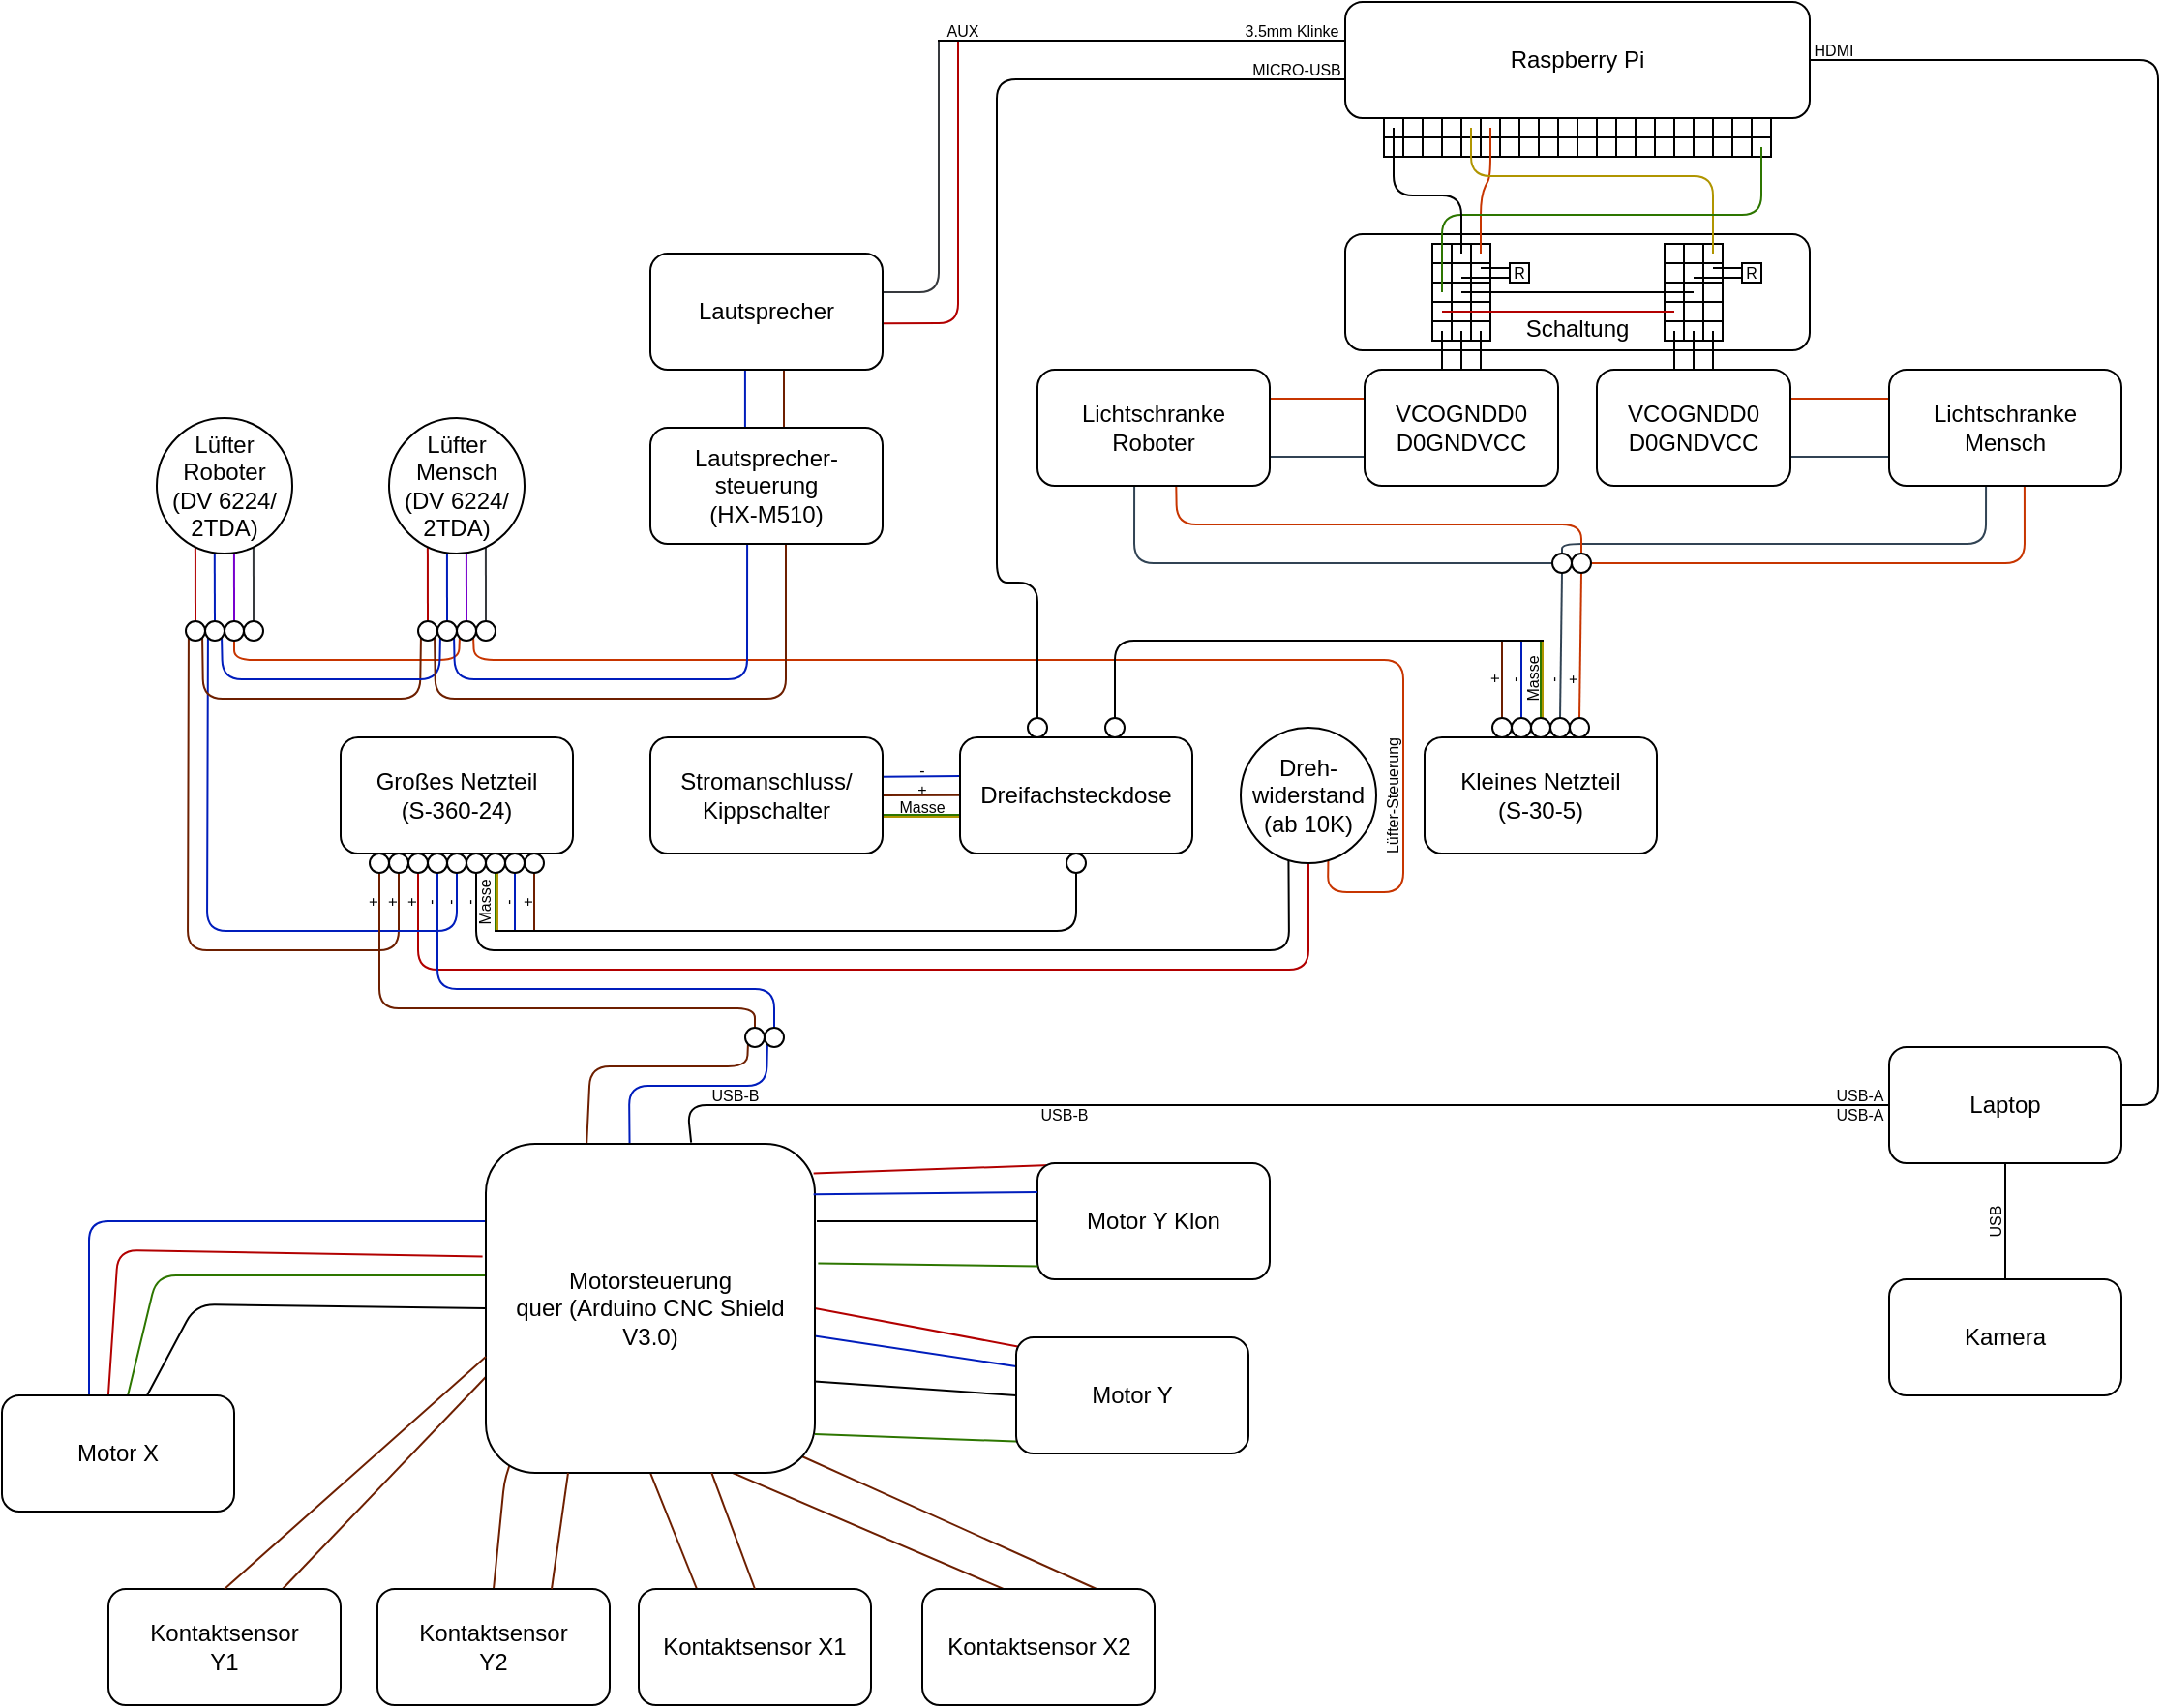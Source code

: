 <mxfile version="14.8.2" type="device"><diagram id="l2Rh1ZvsgJQRkd-vf3ts" name="Page-1"><mxGraphModel dx="1221" dy="579" grid="1" gridSize="10" guides="1" tooltips="1" connect="1" arrows="1" fold="1" page="0" pageScale="1" pageWidth="827" pageHeight="1169" math="0" shadow="0"><root><mxCell id="0"/><mxCell id="1" parent="0"/><mxCell id="o56HKsIMEZuZKg1929nd-9" value="" style="endArrow=none;html=1;exitX=0.5;exitY=0;exitDx=0;exitDy=0;fillColor=#a0522d;strokeColor=#6D1F00;" edge="1" parent="1" source="o56HKsIMEZuZKg1929nd-3"><mxGeometry width="50" height="50" relative="1" as="geometry"><mxPoint x="504" y="970" as="sourcePoint"/><mxPoint x="490" y="880" as="targetPoint"/><Array as="points"><mxPoint x="470" y="900"/><mxPoint x="480" y="880"/></Array></mxGeometry></mxCell><mxCell id="o56HKsIMEZuZKg1929nd-6" value="" style="endArrow=none;html=1;exitX=0.75;exitY=0;exitDx=0;exitDy=0;fillColor=#a0522d;strokeColor=#6D1F00;" edge="1" parent="1" source="o56HKsIMEZuZKg1929nd-2"><mxGeometry width="50" height="50" relative="1" as="geometry"><mxPoint x="639" y="970" as="sourcePoint"/><mxPoint x="620" y="890" as="targetPoint"/><Array as="points"/></mxGeometry></mxCell><mxCell id="o56HKsIMEZuZKg1929nd-16" value="" style="endArrow=none;html=1;fillColor=#e51400;strokeColor=#B20000;exitX=0.112;exitY=0.012;exitDx=0;exitDy=0;entryX=0.996;entryY=0.09;entryDx=0;entryDy=0;entryPerimeter=0;exitPerimeter=0;" edge="1" parent="1" source="o56HKsIMEZuZKg1929nd-1" target="UWc-ctYwlkJ2MwjgOF7v-149"><mxGeometry width="50" height="50" relative="1" as="geometry"><mxPoint x="744" y="855" as="sourcePoint"/><mxPoint x="640" y="825" as="targetPoint"/><Array as="points"/></mxGeometry></mxCell><mxCell id="o56HKsIMEZuZKg1929nd-10" value="" style="endArrow=none;html=1;fillColor=#a0522d;strokeColor=#6D1F00;exitX=0.75;exitY=0;exitDx=0;exitDy=0;" edge="1" parent="1" source="UWc-ctYwlkJ2MwjgOF7v-154"><mxGeometry width="50" height="50" relative="1" as="geometry"><mxPoint x="380" y="970" as="sourcePoint"/><mxPoint x="470" y="840" as="targetPoint"/><Array as="points"/></mxGeometry></mxCell><mxCell id="o56HKsIMEZuZKg1929nd-7" value="" style="endArrow=none;html=1;exitX=0.75;exitY=0;exitDx=0;exitDy=0;fillColor=#a0522d;strokeColor=#6D1F00;entryX=0.75;entryY=1;entryDx=0;entryDy=0;" edge="1" parent="1" target="UWc-ctYwlkJ2MwjgOF7v-149"><mxGeometry width="50" height="50" relative="1" as="geometry"><mxPoint x="745" y="967.5" as="sourcePoint"/><mxPoint x="570" y="830" as="targetPoint"/><Array as="points"/></mxGeometry></mxCell><mxCell id="UWc-ctYwlkJ2MwjgOF7v-33" value="" style="endArrow=none;html=1;exitX=0.5;exitY=0;exitDx=0;exitDy=0;fillColor=#60a917;strokeColor=#2D7600;" parent="1" edge="1"><mxGeometry width="50" height="50" relative="1" as="geometry"><mxPoint x="1005" y="510" as="sourcePoint"/><mxPoint x="1005" y="470" as="targetPoint"/></mxGeometry></mxCell><mxCell id="UWc-ctYwlkJ2MwjgOF7v-34" value="" style="endArrow=none;html=1;exitX=0.5;exitY=0;exitDx=0;exitDy=0;fillColor=#0050ef;strokeColor=#001DBC;" parent="1" source="UWc-ctYwlkJ2MwjgOF7v-27" edge="1"><mxGeometry width="50" height="50" relative="1" as="geometry"><mxPoint x="1005" y="510" as="sourcePoint"/><mxPoint x="995" y="470" as="targetPoint"/><Array as="points"/></mxGeometry></mxCell><mxCell id="UWc-ctYwlkJ2MwjgOF7v-35" value="" style="endArrow=none;html=1;exitX=0.5;exitY=0;exitDx=0;exitDy=0;fillColor=#a0522d;strokeColor=#6D1F00;" parent="1" source="UWc-ctYwlkJ2MwjgOF7v-28" edge="1"><mxGeometry width="50" height="50" relative="1" as="geometry"><mxPoint x="995" y="510" as="sourcePoint"/><mxPoint x="985" y="470" as="targetPoint"/><Array as="points"/></mxGeometry></mxCell><mxCell id="UWc-ctYwlkJ2MwjgOF7v-45" value="&lt;br&gt;&lt;div&gt;&lt;br&gt;&lt;/div&gt;&lt;div style=&quot;font-size: 7px&quot;&gt;&lt;br&gt;&lt;/div&gt;&lt;div&gt;Schaltung&lt;/div&gt;" style="rounded=1;whiteSpace=wrap;html=1;" parent="1" vertex="1"><mxGeometry x="904" y="260" width="240" height="60" as="geometry"/></mxCell><mxCell id="UWc-ctYwlkJ2MwjgOF7v-48" value="" style="endArrow=none;html=1;entryX=0.5;entryY=1;entryDx=0;entryDy=0;exitX=0.5;exitY=0;exitDx=0;exitDy=0;fillColor=#647687;strokeColor=#314354;" parent="1" source="UWc-ctYwlkJ2MwjgOF7v-25" target="UWc-ctYwlkJ2MwjgOF7v-43" edge="1"><mxGeometry width="50" height="50" relative="1" as="geometry"><mxPoint x="965" y="490" as="sourcePoint"/><mxPoint x="1015" y="440" as="targetPoint"/></mxGeometry></mxCell><mxCell id="UWc-ctYwlkJ2MwjgOF7v-49" value="" style="endArrow=none;html=1;entryX=0.5;entryY=1;entryDx=0;entryDy=0;exitX=0.5;exitY=0;exitDx=0;exitDy=0;fillColor=#fa6800;strokeColor=#C73500;" parent="1" source="UWc-ctYwlkJ2MwjgOF7v-26" target="UWc-ctYwlkJ2MwjgOF7v-44" edge="1"><mxGeometry width="50" height="50" relative="1" as="geometry"><mxPoint x="1015" y="510" as="sourcePoint"/><mxPoint x="1016" y="435" as="targetPoint"/></mxGeometry></mxCell><mxCell id="UWc-ctYwlkJ2MwjgOF7v-50" value="" style="endArrow=none;html=1;entryX=0;entryY=0.5;entryDx=0;entryDy=0;exitX=0.417;exitY=1;exitDx=0;exitDy=0;fillColor=#647687;strokeColor=#314354;exitPerimeter=0;" parent="1" source="UWc-ctYwlkJ2MwjgOF7v-41" target="UWc-ctYwlkJ2MwjgOF7v-43" edge="1"><mxGeometry width="50" height="50" relative="1" as="geometry"><mxPoint x="945" y="460" as="sourcePoint"/><mxPoint x="995" y="410" as="targetPoint"/><Array as="points"><mxPoint x="795" y="430"/></Array></mxGeometry></mxCell><mxCell id="UWc-ctYwlkJ2MwjgOF7v-51" value="" style="endArrow=none;html=1;exitX=1;exitY=0.5;exitDx=0;exitDy=0;entryX=0.583;entryY=1;entryDx=0;entryDy=0;fillColor=#fa6800;strokeColor=#C73500;entryPerimeter=0;" parent="1" source="UWc-ctYwlkJ2MwjgOF7v-44" target="UWc-ctYwlkJ2MwjgOF7v-42" edge="1"><mxGeometry width="50" height="50" relative="1" as="geometry"><mxPoint x="1085" y="490" as="sourcePoint"/><mxPoint x="1135" y="440" as="targetPoint"/><Array as="points"><mxPoint x="1255" y="430"/></Array></mxGeometry></mxCell><mxCell id="UWc-ctYwlkJ2MwjgOF7v-52" value="" style="endArrow=none;html=1;entryX=0.5;entryY=0;entryDx=0;entryDy=0;exitX=0.417;exitY=0.994;exitDx=0;exitDy=0;exitPerimeter=0;fillColor=#647687;strokeColor=#314354;" parent="1" source="UWc-ctYwlkJ2MwjgOF7v-42" target="UWc-ctYwlkJ2MwjgOF7v-43" edge="1"><mxGeometry width="50" height="50" relative="1" as="geometry"><mxPoint x="1235" y="393" as="sourcePoint"/><mxPoint x="1055" y="440" as="targetPoint"/><Array as="points"><mxPoint x="1235" y="420"/><mxPoint x="1016" y="420"/></Array></mxGeometry></mxCell><mxCell id="UWc-ctYwlkJ2MwjgOF7v-53" value="" style="endArrow=none;html=1;entryX=0.5;entryY=0;entryDx=0;entryDy=0;exitX=0.597;exitY=0.997;exitDx=0;exitDy=0;exitPerimeter=0;fillColor=#fa6800;strokeColor=#C73500;" parent="1" source="UWc-ctYwlkJ2MwjgOF7v-41" target="UWc-ctYwlkJ2MwjgOF7v-44" edge="1"><mxGeometry width="50" height="50" relative="1" as="geometry"><mxPoint x="895" y="410" as="sourcePoint"/><mxPoint x="1055" y="440" as="targetPoint"/><Array as="points"><mxPoint x="817" y="410"/><mxPoint x="1026" y="410"/></Array></mxGeometry></mxCell><mxCell id="UWc-ctYwlkJ2MwjgOF7v-74" value="&lt;p style=&quot;line-height: 100% ; font-size: 8px&quot;&gt;&lt;font style=&quot;font-size: 8px ; line-height: 100%&quot;&gt;+&lt;/font&gt;&lt;/p&gt;" style="text;html=1;strokeColor=none;fillColor=none;align=center;verticalAlign=middle;whiteSpace=wrap;rounded=0;rotation=-90;" parent="1" vertex="1"><mxGeometry x="973.5" y="487.5" width="15" height="5" as="geometry"/></mxCell><mxCell id="UWc-ctYwlkJ2MwjgOF7v-76" value="&lt;p style=&quot;line-height: 100% ; font-size: 8px&quot;&gt;-&lt;/p&gt;" style="text;html=1;strokeColor=none;fillColor=none;align=center;verticalAlign=middle;whiteSpace=wrap;rounded=0;rotation=-90;" parent="1" vertex="1"><mxGeometry x="984" y="487.5" width="15" height="5" as="geometry"/></mxCell><mxCell id="UWc-ctYwlkJ2MwjgOF7v-77" value="&lt;p style=&quot;line-height: 100% ; font-size: 8px&quot;&gt;Masse&lt;/p&gt;" style="text;html=1;strokeColor=none;fillColor=none;align=center;verticalAlign=middle;whiteSpace=wrap;rounded=0;rotation=-90;" parent="1" vertex="1"><mxGeometry x="988.5" y="485" width="25" height="10" as="geometry"/></mxCell><mxCell id="UWc-ctYwlkJ2MwjgOF7v-78" value="&lt;p style=&quot;line-height: 100% ; font-size: 8px&quot;&gt;&lt;font style=&quot;font-size: 8px ; line-height: 100%&quot;&gt;+&lt;/font&gt;&lt;/p&gt;" style="text;html=1;strokeColor=none;fillColor=none;align=center;verticalAlign=middle;whiteSpace=wrap;rounded=0;rotation=-90;" parent="1" vertex="1"><mxGeometry x="1014" y="487.5" width="15" height="5" as="geometry"/></mxCell><mxCell id="UWc-ctYwlkJ2MwjgOF7v-79" value="&lt;p style=&quot;line-height: 100% ; font-size: 8px&quot;&gt;-&lt;/p&gt;" style="text;html=1;strokeColor=none;fillColor=none;align=center;verticalAlign=middle;whiteSpace=wrap;rounded=0;rotation=-90;" parent="1" vertex="1"><mxGeometry x="1004" y="487.5" width="15" height="5" as="geometry"/></mxCell><mxCell id="UWc-ctYwlkJ2MwjgOF7v-83" value="" style="endArrow=none;html=1;entryX=1;entryY=0.339;entryDx=0;entryDy=0;exitX=0;exitY=0.333;exitDx=0;exitDy=0;exitPerimeter=0;fillColor=#0050ef;strokeColor=#001DBC;entryPerimeter=0;" parent="1" source="UWc-ctYwlkJ2MwjgOF7v-17" target="UWc-ctYwlkJ2MwjgOF7v-12" edge="1"><mxGeometry width="50" height="50" relative="1" as="geometry"><mxPoint x="625" y="580" as="sourcePoint"/><mxPoint x="675" y="540" as="targetPoint"/></mxGeometry></mxCell><mxCell id="UWc-ctYwlkJ2MwjgOF7v-84" value="" style="endArrow=none;html=1;entryX=1;entryY=0.5;entryDx=0;entryDy=0;exitX=0;exitY=0.333;exitDx=0;exitDy=0;exitPerimeter=0;fillColor=#a0522d;strokeColor=#6D1F00;" parent="1" target="UWc-ctYwlkJ2MwjgOF7v-12" edge="1"><mxGeometry width="50" height="50" relative="1" as="geometry"><mxPoint x="705" y="549.93" as="sourcePoint"/><mxPoint x="675.0" y="549.95" as="targetPoint"/></mxGeometry></mxCell><mxCell id="UWc-ctYwlkJ2MwjgOF7v-85" value="" style="endArrow=none;html=1;entryX=1;entryY=0.667;entryDx=0;entryDy=0;exitX=0;exitY=0.333;exitDx=0;exitDy=0;exitPerimeter=0;fillColor=#60a917;strokeColor=#2D7600;entryPerimeter=0;" parent="1" target="UWc-ctYwlkJ2MwjgOF7v-12" edge="1"><mxGeometry width="50" height="50" relative="1" as="geometry"><mxPoint x="705" y="560" as="sourcePoint"/><mxPoint x="675.0" y="560.02" as="targetPoint"/></mxGeometry></mxCell><mxCell id="UWc-ctYwlkJ2MwjgOF7v-86" value="&lt;p style=&quot;line-height: 100% ; font-size: 8px&quot;&gt;&lt;font style=&quot;font-size: 8px&quot;&gt;+&lt;/font&gt;&lt;/p&gt;" style="text;html=1;strokeColor=none;fillColor=none;align=center;verticalAlign=middle;whiteSpace=wrap;rounded=0;" parent="1" vertex="1"><mxGeometry x="678" y="544" width="15" height="5" as="geometry"/></mxCell><mxCell id="UWc-ctYwlkJ2MwjgOF7v-88" value="&lt;p style=&quot;line-height: 100% ; font-size: 8px&quot;&gt;&lt;font style=&quot;font-size: 8px&quot;&gt;-&lt;/font&gt;&lt;/p&gt;" style="text;html=1;strokeColor=none;fillColor=none;align=center;verticalAlign=middle;whiteSpace=wrap;rounded=0;" parent="1" vertex="1"><mxGeometry x="678" y="534.5" width="15" height="5" as="geometry"/></mxCell><mxCell id="UWc-ctYwlkJ2MwjgOF7v-91" value="&lt;p style=&quot;line-height: 100% ; font-size: 8px&quot;&gt;Masse&lt;/p&gt;" style="text;html=1;strokeColor=none;fillColor=none;align=center;verticalAlign=middle;whiteSpace=wrap;rounded=0;" parent="1" vertex="1"><mxGeometry x="673" y="551" width="25" height="10" as="geometry"/></mxCell><mxCell id="UWc-ctYwlkJ2MwjgOF7v-94" value="" style="endArrow=none;html=1;entryX=0.5;entryY=1;entryDx=0;entryDy=0;fillColor=#a0522d;strokeColor=#6D1F00;" parent="1" target="UWc-ctYwlkJ2MwjgOF7v-6" edge="1"><mxGeometry width="50" height="50" relative="1" as="geometry"><mxPoint x="485" y="620" as="sourcePoint"/><mxPoint x="505" y="590" as="targetPoint"/></mxGeometry></mxCell><mxCell id="UWc-ctYwlkJ2MwjgOF7v-95" value="" style="endArrow=none;html=1;entryX=0.5;entryY=1;entryDx=0;entryDy=0;fillColor=#0050ef;strokeColor=#001DBC;" parent="1" target="UWc-ctYwlkJ2MwjgOF7v-5" edge="1"><mxGeometry width="50" height="50" relative="1" as="geometry"><mxPoint x="475" y="620" as="sourcePoint"/><mxPoint x="485" y="590" as="targetPoint"/></mxGeometry></mxCell><mxCell id="UWc-ctYwlkJ2MwjgOF7v-96" value="" style="endArrow=none;html=1;entryX=0.5;entryY=1;entryDx=0;entryDy=0;fillColor=#60a917;strokeColor=#2D7600;" parent="1" target="UWc-ctYwlkJ2MwjgOF7v-4" edge="1"><mxGeometry width="50" height="50" relative="1" as="geometry"><mxPoint x="465" y="620" as="sourcePoint"/><mxPoint x="475" y="590" as="targetPoint"/></mxGeometry></mxCell><mxCell id="UWc-ctYwlkJ2MwjgOF7v-97" value="&lt;p style=&quot;line-height: 100% ; font-size: 8px&quot;&gt;Masse&lt;/p&gt;" style="text;html=1;strokeColor=none;fillColor=none;align=center;verticalAlign=middle;whiteSpace=wrap;rounded=0;rotation=-90;" parent="1" vertex="1"><mxGeometry x="447" y="600" width="25" height="10" as="geometry"/></mxCell><mxCell id="UWc-ctYwlkJ2MwjgOF7v-98" value="&lt;p style=&quot;line-height: 100% ; font-size: 8px&quot;&gt;-&lt;/p&gt;" style="text;html=1;strokeColor=none;fillColor=none;align=center;verticalAlign=middle;whiteSpace=wrap;rounded=0;rotation=-90;" parent="1" vertex="1"><mxGeometry x="444" y="602.5" width="15" height="5" as="geometry"/></mxCell><mxCell id="UWc-ctYwlkJ2MwjgOF7v-99" value="&lt;p style=&quot;line-height: 100% ; font-size: 8px&quot;&gt;&lt;font style=&quot;font-size: 8px ; line-height: 100%&quot;&gt;+&lt;/font&gt;&lt;/p&gt;" style="text;html=1;strokeColor=none;fillColor=none;align=center;verticalAlign=middle;whiteSpace=wrap;rounded=0;rotation=-90;" parent="1" vertex="1"><mxGeometry x="474" y="602.5" width="15" height="5" as="geometry"/></mxCell><mxCell id="UWc-ctYwlkJ2MwjgOF7v-102" value="" style="endArrow=none;html=1;exitX=0.5;exitY=1;exitDx=0;exitDy=0;entryX=0.353;entryY=0.977;entryDx=0;entryDy=0;entryPerimeter=0;" parent="1" source="UWc-ctYwlkJ2MwjgOF7v-3" target="UWc-ctYwlkJ2MwjgOF7v-22" edge="1"><mxGeometry width="50" height="50" relative="1" as="geometry"><mxPoint x="465" y="710" as="sourcePoint"/><mxPoint x="865" y="590" as="targetPoint"/><Array as="points"><mxPoint x="455" y="630"/><mxPoint x="875" y="630"/></Array></mxGeometry></mxCell><mxCell id="UWc-ctYwlkJ2MwjgOF7v-103" value="" style="endArrow=none;html=1;entryX=0.5;entryY=1;entryDx=0;entryDy=0;exitX=0.5;exitY=1;exitDx=0;exitDy=0;fillColor=#e51400;strokeColor=#B20000;" parent="1" source="UWc-ctYwlkJ2MwjgOF7v-22" target="UWc-ctYwlkJ2MwjgOF7v-8" edge="1"><mxGeometry width="50" height="50" relative="1" as="geometry"><mxPoint x="355" y="680" as="sourcePoint"/><mxPoint x="405" y="630" as="targetPoint"/><Array as="points"><mxPoint x="885" y="640"/><mxPoint x="425" y="640"/></Array></mxGeometry></mxCell><mxCell id="UWc-ctYwlkJ2MwjgOF7v-104" value="&lt;p style=&quot;line-height: 100% ; font-size: 8px&quot;&gt;-&lt;/p&gt;" style="text;html=1;strokeColor=none;fillColor=none;align=center;verticalAlign=middle;whiteSpace=wrap;rounded=0;rotation=-90;" parent="1" vertex="1"><mxGeometry x="464" y="602.5" width="15" height="5" as="geometry"/></mxCell><mxCell id="UWc-ctYwlkJ2MwjgOF7v-107" value="&lt;p style=&quot;line-height: 100% ; font-size: 8px&quot;&gt;&lt;font style=&quot;font-size: 8px ; line-height: 100%&quot;&gt;+&lt;/font&gt;&lt;/p&gt;" style="text;html=1;strokeColor=none;fillColor=none;align=center;verticalAlign=middle;whiteSpace=wrap;rounded=0;rotation=-90;" parent="1" vertex="1"><mxGeometry x="414" y="602.5" width="15" height="5" as="geometry"/></mxCell><mxCell id="UWc-ctYwlkJ2MwjgOF7v-121" value="" style="endArrow=none;html=1;entryX=0.5;entryY=1;entryDx=0;entryDy=0;exitX=0;exitY=1;exitDx=0;exitDy=0;fillColor=#a0522d;strokeColor=#6D1F00;" parent="1" source="UWc-ctYwlkJ2MwjgOF7v-110" target="UWc-ctYwlkJ2MwjgOF7v-9" edge="1"><mxGeometry width="50" height="50" relative="1" as="geometry"><mxPoint x="305" y="600" as="sourcePoint"/><mxPoint x="355" y="590" as="targetPoint"/><Array as="points"><mxPoint x="306" y="630"/><mxPoint x="415" y="630"/></Array></mxGeometry></mxCell><mxCell id="UWc-ctYwlkJ2MwjgOF7v-122" value="" style="endArrow=none;html=1;entryX=0;entryY=1;entryDx=0;entryDy=0;exitX=0.5;exitY=1;exitDx=0;exitDy=0;fillColor=#0050ef;strokeColor=#001DBC;" parent="1" source="UWc-ctYwlkJ2MwjgOF7v-2" target="UWc-ctYwlkJ2MwjgOF7v-111" edge="1"><mxGeometry width="50" height="50" relative="1" as="geometry"><mxPoint x="255" y="600" as="sourcePoint"/><mxPoint x="305" y="550" as="targetPoint"/><Array as="points"><mxPoint x="445" y="620"/><mxPoint x="316" y="620"/></Array></mxGeometry></mxCell><mxCell id="UWc-ctYwlkJ2MwjgOF7v-123" value="&lt;p style=&quot;line-height: 100% ; font-size: 8px&quot;&gt;&lt;font style=&quot;font-size: 8px ; line-height: 100%&quot;&gt;+&lt;/font&gt;&lt;/p&gt;" style="text;html=1;strokeColor=none;fillColor=none;align=center;verticalAlign=middle;whiteSpace=wrap;rounded=0;rotation=-90;" parent="1" vertex="1"><mxGeometry x="404" y="602.5" width="15" height="5" as="geometry"/></mxCell><mxCell id="UWc-ctYwlkJ2MwjgOF7v-124" value="&lt;p style=&quot;line-height: 100% ; font-size: 8px&quot;&gt;-&lt;/p&gt;" style="text;html=1;strokeColor=none;fillColor=none;align=center;verticalAlign=middle;whiteSpace=wrap;rounded=0;rotation=-90;" parent="1" vertex="1"><mxGeometry x="434" y="602.5" width="15" height="5" as="geometry"/></mxCell><mxCell id="UWc-ctYwlkJ2MwjgOF7v-126" value="" style="endArrow=none;html=1;exitX=0.5;exitY=0;exitDx=0;exitDy=0;entryX=0.285;entryY=0.953;entryDx=0;entryDy=0;entryPerimeter=0;fillColor=#e51400;strokeColor=#B20000;" parent="1" source="UWc-ctYwlkJ2MwjgOF7v-110" target="UWc-ctYwlkJ2MwjgOF7v-108" edge="1"><mxGeometry width="50" height="50" relative="1" as="geometry"><mxPoint x="385" y="470" as="sourcePoint"/><mxPoint x="310" y="430" as="targetPoint"/></mxGeometry></mxCell><mxCell id="UWc-ctYwlkJ2MwjgOF7v-127" value="" style="endArrow=none;html=1;exitX=0.5;exitY=0;exitDx=0;exitDy=0;entryX=0.427;entryY=0.995;entryDx=0;entryDy=0;entryPerimeter=0;fillColor=#0050ef;strokeColor=#001DBC;" parent="1" source="UWc-ctYwlkJ2MwjgOF7v-111" target="UWc-ctYwlkJ2MwjgOF7v-108" edge="1"><mxGeometry width="50" height="50" relative="1" as="geometry"><mxPoint x="325.02" y="460" as="sourcePoint"/><mxPoint x="320" y="430" as="targetPoint"/></mxGeometry></mxCell><mxCell id="UWc-ctYwlkJ2MwjgOF7v-128" value="" style="endArrow=none;html=1;exitX=0.5;exitY=0;exitDx=0;exitDy=0;entryX=0.571;entryY=0.995;entryDx=0;entryDy=0;entryPerimeter=0;fillColor=#aa00ff;strokeColor=#7700CC;" parent="1" source="UWc-ctYwlkJ2MwjgOF7v-112" target="UWc-ctYwlkJ2MwjgOF7v-108" edge="1"><mxGeometry width="50" height="50" relative="1" as="geometry"><mxPoint x="320" y="460" as="sourcePoint"/><mxPoint x="330" y="430" as="targetPoint"/></mxGeometry></mxCell><mxCell id="UWc-ctYwlkJ2MwjgOF7v-129" value="" style="endArrow=none;html=1;exitX=0.5;exitY=0;exitDx=0;exitDy=0;entryX=0.714;entryY=0.953;entryDx=0;entryDy=0;entryPerimeter=0;fillColor=#eeeeee;strokeColor=#36393d;" parent="1" source="UWc-ctYwlkJ2MwjgOF7v-113" target="UWc-ctYwlkJ2MwjgOF7v-108" edge="1"><mxGeometry width="50" height="50" relative="1" as="geometry"><mxPoint x="345.05" y="460" as="sourcePoint"/><mxPoint x="345" y="421.71" as="targetPoint"/></mxGeometry></mxCell><mxCell id="UWc-ctYwlkJ2MwjgOF7v-130" value="" style="endArrow=none;html=1;exitX=0.5;exitY=0;exitDx=0;exitDy=0;entryX=0.285;entryY=0.954;entryDx=0;entryDy=0;entryPerimeter=0;fillColor=#e51400;strokeColor=#B20000;" parent="1" source="UWc-ctYwlkJ2MwjgOF7v-116" target="UWc-ctYwlkJ2MwjgOF7v-109" edge="1"><mxGeometry width="50" height="50" relative="1" as="geometry"><mxPoint x="415" y="490" as="sourcePoint"/><mxPoint x="430" y="430" as="targetPoint"/></mxGeometry></mxCell><mxCell id="UWc-ctYwlkJ2MwjgOF7v-131" value="" style="endArrow=none;html=1;exitX=0.5;exitY=0;exitDx=0;exitDy=0;entryX=0.428;entryY=0.996;entryDx=0;entryDy=0;entryPerimeter=0;fillColor=#0050ef;strokeColor=#001DBC;" parent="1" source="UWc-ctYwlkJ2MwjgOF7v-117" target="UWc-ctYwlkJ2MwjgOF7v-109" edge="1"><mxGeometry width="50" height="50" relative="1" as="geometry"><mxPoint x="430" y="460" as="sourcePoint"/><mxPoint x="440" y="430" as="targetPoint"/></mxGeometry></mxCell><mxCell id="UWc-ctYwlkJ2MwjgOF7v-132" value="" style="endArrow=none;html=1;exitX=0.5;exitY=0;exitDx=0;exitDy=0;entryX=0.571;entryY=0.996;entryDx=0;entryDy=0;entryPerimeter=0;fillColor=#aa00ff;strokeColor=#7700CC;" parent="1" source="UWc-ctYwlkJ2MwjgOF7v-118" target="UWc-ctYwlkJ2MwjgOF7v-109" edge="1"><mxGeometry width="50" height="50" relative="1" as="geometry"><mxPoint x="451.48" y="460.28" as="sourcePoint"/><mxPoint x="450" y="430" as="targetPoint"/></mxGeometry></mxCell><mxCell id="UWc-ctYwlkJ2MwjgOF7v-133" value="" style="endArrow=none;html=1;exitX=0.5;exitY=0;exitDx=0;exitDy=0;entryX=0.714;entryY=0.951;entryDx=0;entryDy=0;entryPerimeter=0;fillColor=#eeeeee;strokeColor=#36393d;" parent="1" source="UWc-ctYwlkJ2MwjgOF7v-119" target="UWc-ctYwlkJ2MwjgOF7v-109" edge="1"><mxGeometry width="50" height="50" relative="1" as="geometry"><mxPoint x="450" y="460" as="sourcePoint"/><mxPoint x="460" y="430" as="targetPoint"/></mxGeometry></mxCell><mxCell id="UWc-ctYwlkJ2MwjgOF7v-134" value="" style="endArrow=none;html=1;exitX=0.5;exitY=1;exitDx=0;exitDy=0;entryX=0;entryY=1;entryDx=0;entryDy=0;fillColor=#fa6800;strokeColor=#C73500;" parent="1" source="UWc-ctYwlkJ2MwjgOF7v-112" target="UWc-ctYwlkJ2MwjgOF7v-118" edge="1"><mxGeometry width="50" height="50" relative="1" as="geometry"><mxPoint x="365" y="520" as="sourcePoint"/><mxPoint x="415" y="470" as="targetPoint"/><Array as="points"><mxPoint x="330" y="480"/><mxPoint x="446" y="480"/></Array></mxGeometry></mxCell><mxCell id="UWc-ctYwlkJ2MwjgOF7v-135" value="" style="endArrow=none;html=1;entryX=0;entryY=1;entryDx=0;entryDy=0;exitX=1;exitY=1;exitDx=0;exitDy=0;fillColor=#a0522d;strokeColor=#6D1F00;" parent="1" source="UWc-ctYwlkJ2MwjgOF7v-110" target="UWc-ctYwlkJ2MwjgOF7v-116" edge="1"><mxGeometry width="50" height="50" relative="1" as="geometry"><mxPoint x="325" y="540" as="sourcePoint"/><mxPoint x="375" y="490" as="targetPoint"/><Array as="points"><mxPoint x="314" y="500"/><mxPoint x="426" y="500"/></Array></mxGeometry></mxCell><mxCell id="UWc-ctYwlkJ2MwjgOF7v-136" value="" style="endArrow=none;html=1;entryX=0;entryY=1;entryDx=0;entryDy=0;exitX=1;exitY=1;exitDx=0;exitDy=0;fillColor=#0050ef;strokeColor=#001DBC;" parent="1" source="UWc-ctYwlkJ2MwjgOF7v-111" target="UWc-ctYwlkJ2MwjgOF7v-117" edge="1"><mxGeometry width="50" height="50" relative="1" as="geometry"><mxPoint x="345" y="510" as="sourcePoint"/><mxPoint x="395" y="460" as="targetPoint"/><Array as="points"><mxPoint x="324" y="490"/><mxPoint x="436" y="490"/></Array></mxGeometry></mxCell><mxCell id="UWc-ctYwlkJ2MwjgOF7v-137" value="" style="endArrow=none;html=1;exitX=1;exitY=1;exitDx=0;exitDy=0;entryX=0.646;entryY=0.979;entryDx=0;entryDy=0;entryPerimeter=0;fillColor=#fa6800;strokeColor=#C73500;" parent="1" source="UWc-ctYwlkJ2MwjgOF7v-118" target="UWc-ctYwlkJ2MwjgOF7v-22" edge="1"><mxGeometry width="50" height="50" relative="1" as="geometry"><mxPoint x="455" y="480" as="sourcePoint"/><mxPoint x="895" y="590" as="targetPoint"/><Array as="points"><mxPoint x="454" y="480"/><mxPoint x="934" y="480"/><mxPoint x="934" y="600"/><mxPoint x="895" y="600"/></Array></mxGeometry></mxCell><mxCell id="UWc-ctYwlkJ2MwjgOF7v-140" value="" style="endArrow=none;html=1;exitX=1;exitY=1;exitDx=0;exitDy=0;entryX=0.417;entryY=1;entryDx=0;entryDy=0;entryPerimeter=0;fillColor=#0050ef;strokeColor=#001DBC;" parent="1" source="UWc-ctYwlkJ2MwjgOF7v-117" target="UWc-ctYwlkJ2MwjgOF7v-139" edge="1"><mxGeometry width="50" height="50" relative="1" as="geometry"><mxPoint x="555" y="490" as="sourcePoint"/><mxPoint x="595" y="430" as="targetPoint"/><Array as="points"><mxPoint x="444" y="490"/><mxPoint x="595" y="490"/></Array></mxGeometry></mxCell><mxCell id="UWc-ctYwlkJ2MwjgOF7v-141" value="" style="endArrow=none;html=1;exitX=1;exitY=1;exitDx=0;exitDy=0;fillColor=#a0522d;strokeColor=#6D1F00;" parent="1" source="UWc-ctYwlkJ2MwjgOF7v-116" edge="1"><mxGeometry width="50" height="50" relative="1" as="geometry"><mxPoint x="615" y="490" as="sourcePoint"/><mxPoint x="615" y="420" as="targetPoint"/><Array as="points"><mxPoint x="434" y="500"/><mxPoint x="615" y="500"/></Array></mxGeometry></mxCell><mxCell id="UWc-ctYwlkJ2MwjgOF7v-143" value="" style="endArrow=none;html=1;entryX=0.408;entryY=1;entryDx=0;entryDy=0;entryPerimeter=0;exitX=0.408;exitY=0;exitDx=0;exitDy=0;exitPerimeter=0;fillColor=#0050ef;strokeColor=#001DBC;" parent="1" source="UWc-ctYwlkJ2MwjgOF7v-139" target="UWc-ctYwlkJ2MwjgOF7v-142" edge="1"><mxGeometry width="50" height="50" relative="1" as="geometry"><mxPoint x="594" y="350" as="sourcePoint"/><mxPoint x="594" y="340" as="targetPoint"/></mxGeometry></mxCell><mxCell id="UWc-ctYwlkJ2MwjgOF7v-144" value="" style="endArrow=none;html=1;entryX=0.575;entryY=1;entryDx=0;entryDy=0;entryPerimeter=0;exitX=0.575;exitY=0;exitDx=0;exitDy=0;exitPerimeter=0;fillColor=#a0522d;strokeColor=#6D1F00;" parent="1" source="UWc-ctYwlkJ2MwjgOF7v-139" target="UWc-ctYwlkJ2MwjgOF7v-142" edge="1"><mxGeometry width="50" height="50" relative="1" as="geometry"><mxPoint x="614" y="350" as="sourcePoint"/><mxPoint x="614" y="340" as="targetPoint"/></mxGeometry></mxCell><mxCell id="UWc-ctYwlkJ2MwjgOF7v-146" value="" style="endArrow=none;html=1;exitX=1.001;exitY=0.334;exitDx=0;exitDy=0;exitPerimeter=0;fillColor=#eeeeee;strokeColor=#36393d;" parent="1" source="UWc-ctYwlkJ2MwjgOF7v-142" edge="1"><mxGeometry width="50" height="50" relative="1" as="geometry"><mxPoint x="674" y="290" as="sourcePoint"/><mxPoint x="694" y="160" as="targetPoint"/><Array as="points"><mxPoint x="694" y="290"/></Array></mxGeometry></mxCell><mxCell id="UWc-ctYwlkJ2MwjgOF7v-147" value="" style="endArrow=none;html=1;exitX=1.003;exitY=0.602;exitDx=0;exitDy=0;exitPerimeter=0;fillColor=#e51400;strokeColor=#B20000;" parent="1" source="UWc-ctYwlkJ2MwjgOF7v-142" edge="1"><mxGeometry width="50" height="50" relative="1" as="geometry"><mxPoint x="665.12" y="290.04" as="sourcePoint"/><mxPoint x="704" y="160" as="targetPoint"/><Array as="points"><mxPoint x="704" y="306"/></Array></mxGeometry></mxCell><mxCell id="UWc-ctYwlkJ2MwjgOF7v-148" value="&lt;font style=&quot;font-size: 8px ; line-height: 100%&quot;&gt;3.5mm Klinke&lt;br&gt;&lt;/font&gt;" style="text;html=1;strokeColor=none;fillColor=none;align=center;verticalAlign=middle;whiteSpace=wrap;rounded=0;" parent="1" vertex="1"><mxGeometry x="849" y="149" width="55" height="10" as="geometry"/></mxCell><mxCell id="UWc-ctYwlkJ2MwjgOF7v-157" value="" style="endArrow=none;html=1;entryX=0.5;entryY=1;entryDx=0;entryDy=0;exitX=0.5;exitY=0;exitDx=0;exitDy=0;fillColor=#a0522d;strokeColor=#6D1F00;" parent="1" source="UWc-ctYwlkJ2MwjgOF7v-155" target="UWc-ctYwlkJ2MwjgOF7v-10" edge="1"><mxGeometry width="50" height="50" relative="1" as="geometry"><mxPoint x="494" y="710" as="sourcePoint"/><mxPoint x="544" y="660" as="targetPoint"/><Array as="points"><mxPoint x="599" y="660"/><mxPoint x="405" y="660"/></Array></mxGeometry></mxCell><mxCell id="UWc-ctYwlkJ2MwjgOF7v-158" value="" style="endArrow=none;html=1;entryX=0.5;entryY=0;entryDx=0;entryDy=0;exitX=0.5;exitY=1;exitDx=0;exitDy=0;fillColor=#0050ef;strokeColor=#001DBC;" parent="1" source="UWc-ctYwlkJ2MwjgOF7v-7" target="UWc-ctYwlkJ2MwjgOF7v-156" edge="1"><mxGeometry width="50" height="50" relative="1" as="geometry"><mxPoint x="484" y="710" as="sourcePoint"/><mxPoint x="534" y="660" as="targetPoint"/><Array as="points"><mxPoint x="435" y="650"/><mxPoint x="609" y="650"/></Array></mxGeometry></mxCell><mxCell id="UWc-ctYwlkJ2MwjgOF7v-159" value="&lt;p style=&quot;line-height: 100% ; font-size: 8px&quot;&gt;-&lt;/p&gt;" style="text;html=1;strokeColor=none;fillColor=none;align=center;verticalAlign=middle;whiteSpace=wrap;rounded=0;rotation=-90;" parent="1" vertex="1"><mxGeometry x="424" y="602.5" width="15" height="5" as="geometry"/></mxCell><mxCell id="UWc-ctYwlkJ2MwjgOF7v-160" value="&lt;p style=&quot;line-height: 100% ; font-size: 8px&quot;&gt;&lt;font style=&quot;font-size: 8px ; line-height: 100%&quot;&gt;+&lt;/font&gt;&lt;/p&gt;" style="text;html=1;strokeColor=none;fillColor=none;align=center;verticalAlign=middle;whiteSpace=wrap;rounded=0;rotation=-90;" parent="1" vertex="1"><mxGeometry x="394" y="602.5" width="15" height="5" as="geometry"/></mxCell><mxCell id="UWc-ctYwlkJ2MwjgOF7v-161" value="" style="endArrow=none;html=1;entryX=0;entryY=1;entryDx=0;entryDy=0;fillColor=#a0522d;strokeColor=#6D1F00;exitX=0.306;exitY=0.009;exitDx=0;exitDy=0;exitPerimeter=0;" parent="1" source="UWc-ctYwlkJ2MwjgOF7v-149" target="UWc-ctYwlkJ2MwjgOF7v-155" edge="1"><mxGeometry width="50" height="50" relative="1" as="geometry"><mxPoint x="514" y="720" as="sourcePoint"/><mxPoint x="584" y="680" as="targetPoint"/><Array as="points"><mxPoint x="514" y="690"/><mxPoint x="595" y="690"/></Array></mxGeometry></mxCell><mxCell id="UWc-ctYwlkJ2MwjgOF7v-164" value="" style="endArrow=none;html=1;entryX=0;entryY=1;entryDx=0;entryDy=0;fillColor=#0050ef;strokeColor=#001DBC;exitX=0.437;exitY=0.009;exitDx=0;exitDy=0;exitPerimeter=0;" parent="1" source="UWc-ctYwlkJ2MwjgOF7v-149" target="UWc-ctYwlkJ2MwjgOF7v-156" edge="1"><mxGeometry width="50" height="50" relative="1" as="geometry"><mxPoint x="534" y="720" as="sourcePoint"/><mxPoint x="624" y="690" as="targetPoint"/><Array as="points"><mxPoint x="534" y="700"/><mxPoint x="605" y="700"/></Array></mxGeometry></mxCell><mxCell id="UWc-ctYwlkJ2MwjgOF7v-174" value="" style="endArrow=none;html=1;entryX=0.5;entryY=1;entryDx=0;entryDy=0;exitX=0.25;exitY=0;exitDx=0;exitDy=0;fillColor=#a0522d;strokeColor=#6D1F00;" parent="1" source="UWc-ctYwlkJ2MwjgOF7v-153" target="UWc-ctYwlkJ2MwjgOF7v-149" edge="1"><mxGeometry width="50" height="50" relative="1" as="geometry"><mxPoint x="694" y="850" as="sourcePoint"/><mxPoint x="693" y="790" as="targetPoint"/></mxGeometry></mxCell><mxCell id="UWc-ctYwlkJ2MwjgOF7v-187" value="" style="endArrow=none;html=1;exitX=0.375;exitY=0;exitDx=0;exitDy=0;exitPerimeter=0;fillColor=#0050ef;strokeColor=#001DBC;" parent="1" source="UWc-ctYwlkJ2MwjgOF7v-151" edge="1"><mxGeometry width="50" height="50" relative="1" as="geometry"><mxPoint x="349" y="850" as="sourcePoint"/><mxPoint x="460" y="770" as="targetPoint"/><Array as="points"><mxPoint x="255" y="770"/></Array></mxGeometry></mxCell><mxCell id="UWc-ctYwlkJ2MwjgOF7v-188" value="" style="endArrow=none;html=1;entryX=-0.01;entryY=0.343;entryDx=0;entryDy=0;exitX=0.458;exitY=0;exitDx=0;exitDy=0;exitPerimeter=0;fillColor=#e51400;strokeColor=#B20000;entryPerimeter=0;" parent="1" source="UWc-ctYwlkJ2MwjgOF7v-151" target="UWc-ctYwlkJ2MwjgOF7v-149" edge="1"><mxGeometry width="50" height="50" relative="1" as="geometry"><mxPoint x="359" y="850" as="sourcePoint"/><mxPoint x="359" y="830" as="targetPoint"/><Array as="points"><mxPoint x="270" y="785"/></Array></mxGeometry></mxCell><mxCell id="UWc-ctYwlkJ2MwjgOF7v-189" value="" style="endArrow=none;html=1;exitX=0.542;exitY=0;exitDx=0;exitDy=0;exitPerimeter=0;fillColor=#60a917;strokeColor=#2D7600;" parent="1" source="UWc-ctYwlkJ2MwjgOF7v-151" edge="1"><mxGeometry width="50" height="50" relative="1" as="geometry"><mxPoint x="369" y="850" as="sourcePoint"/><mxPoint x="470" y="798" as="targetPoint"/><Array as="points"><mxPoint x="290" y="798"/></Array></mxGeometry></mxCell><mxCell id="UWc-ctYwlkJ2MwjgOF7v-190" value="" style="endArrow=none;html=1;entryX=0;entryY=0.5;entryDx=0;entryDy=0;exitX=0.625;exitY=0;exitDx=0;exitDy=0;exitPerimeter=0;" parent="1" source="UWc-ctYwlkJ2MwjgOF7v-151" target="UWc-ctYwlkJ2MwjgOF7v-149" edge="1"><mxGeometry width="50" height="50" relative="1" as="geometry"><mxPoint x="379" y="850" as="sourcePoint"/><mxPoint x="379" y="830" as="targetPoint"/><Array as="points"><mxPoint x="310" y="813"/></Array></mxGeometry></mxCell><mxCell id="UWc-ctYwlkJ2MwjgOF7v-191" value="" style="endArrow=none;html=1;fillColor=#60a917;strokeColor=#2D7600;exitX=1;exitY=0.882;exitDx=0;exitDy=0;exitPerimeter=0;" parent="1" source="UWc-ctYwlkJ2MwjgOF7v-149" edge="1"><mxGeometry width="50" height="50" relative="1" as="geometry"><mxPoint x="630" y="884" as="sourcePoint"/><mxPoint x="740" y="884" as="targetPoint"/><Array as="points"/></mxGeometry></mxCell><mxCell id="UWc-ctYwlkJ2MwjgOF7v-193" value="" style="endArrow=none;html=1;exitX=0;exitY=0.5;exitDx=0;exitDy=0;entryX=0.999;entryY=0.722;entryDx=0;entryDy=0;entryPerimeter=0;" parent="1" source="UWc-ctYwlkJ2MwjgOF7v-152" target="UWc-ctYwlkJ2MwjgOF7v-149" edge="1"><mxGeometry width="50" height="50" relative="1" as="geometry"><mxPoint x="834" y="850" as="sourcePoint"/><mxPoint x="633" y="845" as="targetPoint"/><Array as="points"/></mxGeometry></mxCell><mxCell id="UWc-ctYwlkJ2MwjgOF7v-194" value="" style="endArrow=none;html=1;fillColor=#0050ef;strokeColor=#001DBC;exitX=0.999;exitY=0.584;exitDx=0;exitDy=0;exitPerimeter=0;entryX=0;entryY=0.25;entryDx=0;entryDy=0;" parent="1" source="UWc-ctYwlkJ2MwjgOF7v-149" target="UWc-ctYwlkJ2MwjgOF7v-152" edge="1"><mxGeometry width="50" height="50" relative="1" as="geometry"><mxPoint x="744" y="749.98" as="sourcePoint"/><mxPoint x="854" y="850" as="targetPoint"/><Array as="points"/></mxGeometry></mxCell><mxCell id="UWc-ctYwlkJ2MwjgOF7v-195" value="" style="endArrow=none;html=1;fillColor=#e51400;strokeColor=#B20000;entryX=1;entryY=0.5;entryDx=0;entryDy=0;exitX=0.018;exitY=0.083;exitDx=0;exitDy=0;exitPerimeter=0;" parent="1" source="UWc-ctYwlkJ2MwjgOF7v-152" target="UWc-ctYwlkJ2MwjgOF7v-149" edge="1"><mxGeometry width="50" height="50" relative="1" as="geometry"><mxPoint x="864" y="850" as="sourcePoint"/><mxPoint x="590" y="770" as="targetPoint"/><Array as="points"/></mxGeometry></mxCell><mxCell id="UWc-ctYwlkJ2MwjgOF7v-196" value="" style="endArrow=none;html=1;exitX=0.624;exitY=-0.004;exitDx=0;exitDy=0;exitPerimeter=0;entryX=0;entryY=0.5;entryDx=0;entryDy=0;" parent="1" source="UWc-ctYwlkJ2MwjgOF7v-149" target="UWc-ctYwlkJ2MwjgOF7v-328" edge="1"><mxGeometry width="50" height="50" relative="1" as="geometry"><mxPoint x="564" y="720" as="sourcePoint"/><mxPoint x="984" y="710" as="targetPoint"/><Array as="points"><mxPoint x="564" y="710"/></Array></mxGeometry></mxCell><mxCell id="UWc-ctYwlkJ2MwjgOF7v-198" value="&lt;font style=&quot;font-size: 8px ; line-height: 100%&quot;&gt;USB-A&lt;/font&gt;" style="text;html=1;strokeColor=none;fillColor=none;align=center;verticalAlign=middle;whiteSpace=wrap;rounded=0;" parent="1" vertex="1"><mxGeometry x="1155" y="699" width="30" height="10" as="geometry"/></mxCell><mxCell id="UWc-ctYwlkJ2MwjgOF7v-199" value="&lt;font style=&quot;font-size: 8px ; line-height: 100%&quot;&gt;USB-A&lt;/font&gt;" style="text;html=1;strokeColor=none;fillColor=none;align=center;verticalAlign=middle;whiteSpace=wrap;rounded=0;" parent="1" vertex="1"><mxGeometry x="1155" y="709" width="30" height="10" as="geometry"/></mxCell><mxCell id="UWc-ctYwlkJ2MwjgOF7v-200" value="&lt;font style=&quot;font-size: 8px ; line-height: 100%&quot;&gt;USB-B&lt;/font&gt;" style="text;html=1;strokeColor=none;fillColor=none;align=center;verticalAlign=middle;whiteSpace=wrap;rounded=0;" parent="1" vertex="1"><mxGeometry x="744" y="709" width="30" height="10" as="geometry"/></mxCell><mxCell id="UWc-ctYwlkJ2MwjgOF7v-201" value="&lt;font style=&quot;font-size: 8px ; line-height: 100%&quot;&gt;USB-B&lt;/font&gt;" style="text;html=1;strokeColor=none;fillColor=none;align=center;verticalAlign=middle;whiteSpace=wrap;rounded=0;" parent="1" vertex="1"><mxGeometry x="574" y="699" width="30" height="10" as="geometry"/></mxCell><mxCell id="UWc-ctYwlkJ2MwjgOF7v-202" value="" style="endArrow=none;html=1;exitX=0.5;exitY=0;exitDx=0;exitDy=0;entryX=0;entryY=0.667;entryDx=0;entryDy=0;entryPerimeter=0;" parent="1" source="UWc-ctYwlkJ2MwjgOF7v-19" target="UWc-ctYwlkJ2MwjgOF7v-265" edge="1"><mxGeometry width="50" height="50" relative="1" as="geometry"><mxPoint x="704" y="420" as="sourcePoint"/><mxPoint x="894" y="180" as="targetPoint"/><Array as="points"><mxPoint x="745" y="440"/><mxPoint x="724" y="440"/><mxPoint x="724" y="180"/></Array></mxGeometry></mxCell><mxCell id="UWc-ctYwlkJ2MwjgOF7v-203" value="&lt;font style=&quot;font-size: 8px ; line-height: 100%&quot;&gt;MICRO-USB&lt;/font&gt;" style="text;html=1;strokeColor=none;fillColor=none;align=center;verticalAlign=middle;whiteSpace=wrap;rounded=0;" parent="1" vertex="1"><mxGeometry x="854" y="169" width="50" height="10" as="geometry"/></mxCell><mxCell id="UWc-ctYwlkJ2MwjgOF7v-204" value="&lt;p style=&quot;line-height: 100% ; font-size: 8px&quot;&gt;Lüfter-Steuerung&lt;/p&gt;" style="text;html=1;strokeColor=none;fillColor=none;align=center;verticalAlign=middle;whiteSpace=wrap;rounded=0;rotation=-90;" parent="1" vertex="1"><mxGeometry x="896" y="545" width="65" height="10" as="geometry"/></mxCell><mxCell id="UWc-ctYwlkJ2MwjgOF7v-220" value="" style="group" parent="1" vertex="1" connectable="0"><mxGeometry x="949" y="265" width="30" height="50" as="geometry"/></mxCell><mxCell id="UWc-ctYwlkJ2MwjgOF7v-205" value="" style="rounded=0;whiteSpace=wrap;html=1;" parent="UWc-ctYwlkJ2MwjgOF7v-220" vertex="1"><mxGeometry x="10" width="10" height="10" as="geometry"/></mxCell><mxCell id="UWc-ctYwlkJ2MwjgOF7v-206" value="" style="rounded=0;whiteSpace=wrap;html=1;" parent="UWc-ctYwlkJ2MwjgOF7v-220" vertex="1"><mxGeometry x="20" width="10" height="10" as="geometry"/></mxCell><mxCell id="UWc-ctYwlkJ2MwjgOF7v-207" value="" style="rounded=0;whiteSpace=wrap;html=1;" parent="UWc-ctYwlkJ2MwjgOF7v-220" vertex="1"><mxGeometry width="10" height="10" as="geometry"/></mxCell><mxCell id="UWc-ctYwlkJ2MwjgOF7v-208" value="" style="rounded=0;whiteSpace=wrap;html=1;" parent="UWc-ctYwlkJ2MwjgOF7v-220" vertex="1"><mxGeometry y="10" width="10" height="10" as="geometry"/></mxCell><mxCell id="UWc-ctYwlkJ2MwjgOF7v-209" value="" style="rounded=0;whiteSpace=wrap;html=1;" parent="UWc-ctYwlkJ2MwjgOF7v-220" vertex="1"><mxGeometry x="10" y="10" width="10" height="10" as="geometry"/></mxCell><mxCell id="UWc-ctYwlkJ2MwjgOF7v-210" value="" style="rounded=0;whiteSpace=wrap;html=1;" parent="UWc-ctYwlkJ2MwjgOF7v-220" vertex="1"><mxGeometry x="20" y="10" width="10" height="10" as="geometry"/></mxCell><mxCell id="UWc-ctYwlkJ2MwjgOF7v-211" value="" style="rounded=0;whiteSpace=wrap;html=1;" parent="UWc-ctYwlkJ2MwjgOF7v-220" vertex="1"><mxGeometry x="20" y="20" width="10" height="10" as="geometry"/></mxCell><mxCell id="UWc-ctYwlkJ2MwjgOF7v-212" value="" style="rounded=0;whiteSpace=wrap;html=1;" parent="UWc-ctYwlkJ2MwjgOF7v-220" vertex="1"><mxGeometry x="10" y="20" width="10" height="10" as="geometry"/></mxCell><mxCell id="UWc-ctYwlkJ2MwjgOF7v-213" value="" style="rounded=0;whiteSpace=wrap;html=1;" parent="UWc-ctYwlkJ2MwjgOF7v-220" vertex="1"><mxGeometry y="20" width="10" height="10" as="geometry"/></mxCell><mxCell id="UWc-ctYwlkJ2MwjgOF7v-214" value="" style="rounded=0;whiteSpace=wrap;html=1;" parent="UWc-ctYwlkJ2MwjgOF7v-220" vertex="1"><mxGeometry y="30" width="10" height="10" as="geometry"/></mxCell><mxCell id="UWc-ctYwlkJ2MwjgOF7v-215" value="" style="rounded=0;whiteSpace=wrap;html=1;" parent="UWc-ctYwlkJ2MwjgOF7v-220" vertex="1"><mxGeometry x="10" y="30" width="10" height="10" as="geometry"/></mxCell><mxCell id="UWc-ctYwlkJ2MwjgOF7v-216" value="" style="rounded=0;whiteSpace=wrap;html=1;" parent="UWc-ctYwlkJ2MwjgOF7v-220" vertex="1"><mxGeometry x="20" y="30" width="10" height="10" as="geometry"/></mxCell><mxCell id="UWc-ctYwlkJ2MwjgOF7v-217" value="" style="rounded=0;whiteSpace=wrap;html=1;" parent="UWc-ctYwlkJ2MwjgOF7v-220" vertex="1"><mxGeometry x="20" y="40" width="10" height="10" as="geometry"/></mxCell><mxCell id="UWc-ctYwlkJ2MwjgOF7v-218" value="" style="rounded=0;whiteSpace=wrap;html=1;" parent="UWc-ctYwlkJ2MwjgOF7v-220" vertex="1"><mxGeometry x="10" y="40" width="10" height="10" as="geometry"/></mxCell><mxCell id="UWc-ctYwlkJ2MwjgOF7v-219" value="" style="rounded=0;whiteSpace=wrap;html=1;" parent="UWc-ctYwlkJ2MwjgOF7v-220" vertex="1"><mxGeometry y="40" width="10" height="10" as="geometry"/></mxCell><mxCell id="UWc-ctYwlkJ2MwjgOF7v-222" value="" style="group" parent="1" vertex="1" connectable="0"><mxGeometry x="1069" y="265" width="30" height="50" as="geometry"/></mxCell><mxCell id="UWc-ctYwlkJ2MwjgOF7v-223" value="" style="rounded=0;whiteSpace=wrap;html=1;" parent="UWc-ctYwlkJ2MwjgOF7v-222" vertex="1"><mxGeometry x="10" width="10" height="10" as="geometry"/></mxCell><mxCell id="UWc-ctYwlkJ2MwjgOF7v-224" value="" style="rounded=0;whiteSpace=wrap;html=1;" parent="UWc-ctYwlkJ2MwjgOF7v-222" vertex="1"><mxGeometry x="20" width="10" height="10" as="geometry"/></mxCell><mxCell id="UWc-ctYwlkJ2MwjgOF7v-225" value="" style="rounded=0;whiteSpace=wrap;html=1;" parent="UWc-ctYwlkJ2MwjgOF7v-222" vertex="1"><mxGeometry width="10" height="10" as="geometry"/></mxCell><mxCell id="UWc-ctYwlkJ2MwjgOF7v-226" value="" style="rounded=0;whiteSpace=wrap;html=1;" parent="UWc-ctYwlkJ2MwjgOF7v-222" vertex="1"><mxGeometry y="10" width="10" height="10" as="geometry"/></mxCell><mxCell id="UWc-ctYwlkJ2MwjgOF7v-227" value="" style="rounded=0;whiteSpace=wrap;html=1;" parent="UWc-ctYwlkJ2MwjgOF7v-222" vertex="1"><mxGeometry x="10" y="10" width="10" height="10" as="geometry"/></mxCell><mxCell id="UWc-ctYwlkJ2MwjgOF7v-228" value="" style="rounded=0;whiteSpace=wrap;html=1;" parent="UWc-ctYwlkJ2MwjgOF7v-222" vertex="1"><mxGeometry x="20" y="10" width="10" height="10" as="geometry"/></mxCell><mxCell id="UWc-ctYwlkJ2MwjgOF7v-229" value="" style="rounded=0;whiteSpace=wrap;html=1;" parent="UWc-ctYwlkJ2MwjgOF7v-222" vertex="1"><mxGeometry x="20" y="20" width="10" height="10" as="geometry"/></mxCell><mxCell id="UWc-ctYwlkJ2MwjgOF7v-230" value="" style="rounded=0;whiteSpace=wrap;html=1;" parent="UWc-ctYwlkJ2MwjgOF7v-222" vertex="1"><mxGeometry x="10" y="20" width="10" height="10" as="geometry"/></mxCell><mxCell id="UWc-ctYwlkJ2MwjgOF7v-231" value="" style="rounded=0;whiteSpace=wrap;html=1;" parent="UWc-ctYwlkJ2MwjgOF7v-222" vertex="1"><mxGeometry y="20" width="10" height="10" as="geometry"/></mxCell><mxCell id="UWc-ctYwlkJ2MwjgOF7v-232" value="" style="rounded=0;whiteSpace=wrap;html=1;" parent="UWc-ctYwlkJ2MwjgOF7v-222" vertex="1"><mxGeometry y="30" width="10" height="10" as="geometry"/></mxCell><mxCell id="UWc-ctYwlkJ2MwjgOF7v-233" value="" style="rounded=0;whiteSpace=wrap;html=1;" parent="UWc-ctYwlkJ2MwjgOF7v-222" vertex="1"><mxGeometry x="10" y="30" width="10" height="10" as="geometry"/></mxCell><mxCell id="UWc-ctYwlkJ2MwjgOF7v-234" value="" style="rounded=0;whiteSpace=wrap;html=1;" parent="UWc-ctYwlkJ2MwjgOF7v-222" vertex="1"><mxGeometry x="20" y="30" width="10" height="10" as="geometry"/></mxCell><mxCell id="UWc-ctYwlkJ2MwjgOF7v-235" value="" style="rounded=0;whiteSpace=wrap;html=1;" parent="UWc-ctYwlkJ2MwjgOF7v-222" vertex="1"><mxGeometry x="20" y="40" width="10" height="10" as="geometry"/></mxCell><mxCell id="UWc-ctYwlkJ2MwjgOF7v-236" value="" style="rounded=0;whiteSpace=wrap;html=1;" parent="UWc-ctYwlkJ2MwjgOF7v-222" vertex="1"><mxGeometry x="10" y="40" width="10" height="10" as="geometry"/></mxCell><mxCell id="UWc-ctYwlkJ2MwjgOF7v-237" value="" style="rounded=0;whiteSpace=wrap;html=1;" parent="UWc-ctYwlkJ2MwjgOF7v-222" vertex="1"><mxGeometry y="40" width="10" height="10" as="geometry"/></mxCell><mxCell id="UWc-ctYwlkJ2MwjgOF7v-241" value="" style="endArrow=none;html=1;exitX=1;exitY=0.25;exitDx=0;exitDy=0;entryX=0;entryY=0.25;entryDx=0;entryDy=0;fillColor=#fa6800;strokeColor=#C73500;" parent="1" source="UWc-ctYwlkJ2MwjgOF7v-41" target="UWc-ctYwlkJ2MwjgOF7v-239" edge="1"><mxGeometry width="50" height="50" relative="1" as="geometry"><mxPoint x="864" y="380" as="sourcePoint"/><mxPoint x="914" y="330" as="targetPoint"/></mxGeometry></mxCell><mxCell id="UWc-ctYwlkJ2MwjgOF7v-242" value="" style="endArrow=none;html=1;exitX=1;exitY=0.75;exitDx=0;exitDy=0;entryX=0;entryY=0.75;entryDx=0;entryDy=0;fillColor=#647687;strokeColor=#314354;" parent="1" source="UWc-ctYwlkJ2MwjgOF7v-41" target="UWc-ctYwlkJ2MwjgOF7v-239" edge="1"><mxGeometry width="50" height="50" relative="1" as="geometry"><mxPoint x="865" y="345" as="sourcePoint"/><mxPoint x="904" y="345" as="targetPoint"/></mxGeometry></mxCell><mxCell id="UWc-ctYwlkJ2MwjgOF7v-243" value="" style="endArrow=none;html=1;entryX=0;entryY=0.25;entryDx=0;entryDy=0;exitX=1;exitY=0.25;exitDx=0;exitDy=0;fillColor=#fa6800;strokeColor=#C73500;" parent="1" source="UWc-ctYwlkJ2MwjgOF7v-240" target="UWc-ctYwlkJ2MwjgOF7v-42" edge="1"><mxGeometry width="50" height="50" relative="1" as="geometry"><mxPoint x="1154" y="390" as="sourcePoint"/><mxPoint x="1204" y="340" as="targetPoint"/></mxGeometry></mxCell><mxCell id="UWc-ctYwlkJ2MwjgOF7v-244" value="" style="endArrow=none;html=1;entryX=0;entryY=0.75;entryDx=0;entryDy=0;exitX=1;exitY=0.75;exitDx=0;exitDy=0;fillColor=#647687;strokeColor=#314354;" parent="1" source="UWc-ctYwlkJ2MwjgOF7v-240" target="UWc-ctYwlkJ2MwjgOF7v-42" edge="1"><mxGeometry width="50" height="50" relative="1" as="geometry"><mxPoint x="1134" y="345" as="sourcePoint"/><mxPoint x="1185" y="345" as="targetPoint"/></mxGeometry></mxCell><mxCell id="UWc-ctYwlkJ2MwjgOF7v-245" value="" style="endArrow=none;html=1;entryX=0.5;entryY=0.5;entryDx=0;entryDy=0;exitX=0.4;exitY=0;exitDx=0;exitDy=0;exitPerimeter=0;entryPerimeter=0;" parent="1" source="UWc-ctYwlkJ2MwjgOF7v-239" target="UWc-ctYwlkJ2MwjgOF7v-219" edge="1"><mxGeometry width="50" height="50" relative="1" as="geometry"><mxPoint x="924" y="370" as="sourcePoint"/><mxPoint x="974" y="320" as="targetPoint"/></mxGeometry></mxCell><mxCell id="UWc-ctYwlkJ2MwjgOF7v-246" value="" style="endArrow=none;html=1;entryX=0.5;entryY=0.5;entryDx=0;entryDy=0;exitX=0.5;exitY=0;exitDx=0;exitDy=0;entryPerimeter=0;" parent="1" source="UWc-ctYwlkJ2MwjgOF7v-239" target="UWc-ctYwlkJ2MwjgOF7v-218" edge="1"><mxGeometry width="50" height="50" relative="1" as="geometry"><mxPoint x="954" y="330" as="sourcePoint"/><mxPoint x="954" y="315" as="targetPoint"/></mxGeometry></mxCell><mxCell id="UWc-ctYwlkJ2MwjgOF7v-247" value="" style="endArrow=none;html=1;entryX=0.5;entryY=0.5;entryDx=0;entryDy=0;exitX=0.6;exitY=0;exitDx=0;exitDy=0;exitPerimeter=0;entryPerimeter=0;" parent="1" source="UWc-ctYwlkJ2MwjgOF7v-239" target="UWc-ctYwlkJ2MwjgOF7v-217" edge="1"><mxGeometry width="50" height="50" relative="1" as="geometry"><mxPoint x="964" y="330" as="sourcePoint"/><mxPoint x="964" y="315" as="targetPoint"/></mxGeometry></mxCell><mxCell id="UWc-ctYwlkJ2MwjgOF7v-248" value="" style="endArrow=none;html=1;entryX=0.5;entryY=0.5;entryDx=0;entryDy=0;exitX=0.4;exitY=0;exitDx=0;exitDy=0;exitPerimeter=0;entryPerimeter=0;" parent="1" source="UWc-ctYwlkJ2MwjgOF7v-240" target="UWc-ctYwlkJ2MwjgOF7v-237" edge="1"><mxGeometry width="50" height="50" relative="1" as="geometry"><mxPoint x="1054" y="380" as="sourcePoint"/><mxPoint x="1104" y="330" as="targetPoint"/></mxGeometry></mxCell><mxCell id="UWc-ctYwlkJ2MwjgOF7v-249" value="" style="endArrow=none;html=1;entryX=0.5;entryY=0.5;entryDx=0;entryDy=0;exitX=0.5;exitY=0;exitDx=0;exitDy=0;entryPerimeter=0;" parent="1" source="UWc-ctYwlkJ2MwjgOF7v-240" target="UWc-ctYwlkJ2MwjgOF7v-236" edge="1"><mxGeometry width="50" height="50" relative="1" as="geometry"><mxPoint x="1074" y="330" as="sourcePoint"/><mxPoint x="1074" y="315" as="targetPoint"/></mxGeometry></mxCell><mxCell id="UWc-ctYwlkJ2MwjgOF7v-250" value="" style="endArrow=none;html=1;entryX=0.5;entryY=0.5;entryDx=0;entryDy=0;exitX=0.6;exitY=0;exitDx=0;exitDy=0;exitPerimeter=0;entryPerimeter=0;" parent="1" source="UWc-ctYwlkJ2MwjgOF7v-240" target="UWc-ctYwlkJ2MwjgOF7v-235" edge="1"><mxGeometry width="50" height="50" relative="1" as="geometry"><mxPoint x="1084" y="330" as="sourcePoint"/><mxPoint x="1084" y="315" as="targetPoint"/></mxGeometry></mxCell><mxCell id="UWc-ctYwlkJ2MwjgOF7v-251" value="" style="endArrow=none;html=1;exitX=0.5;exitY=0.5;exitDx=0;exitDy=0;entryX=0.5;entryY=0.5;entryDx=0;entryDy=0;fillColor=#e51400;strokeColor=#B20000;exitPerimeter=0;entryPerimeter=0;" parent="1" source="UWc-ctYwlkJ2MwjgOF7v-214" target="UWc-ctYwlkJ2MwjgOF7v-232" edge="1"><mxGeometry width="50" height="50" relative="1" as="geometry"><mxPoint x="994" y="350" as="sourcePoint"/><mxPoint x="1044" y="300" as="targetPoint"/></mxGeometry></mxCell><mxCell id="UWc-ctYwlkJ2MwjgOF7v-252" value="" style="endArrow=none;html=1;entryX=0.5;entryY=0.5;entryDx=0;entryDy=0;exitX=0.5;exitY=0.5;exitDx=0;exitDy=0;exitPerimeter=0;entryPerimeter=0;" parent="1" source="UWc-ctYwlkJ2MwjgOF7v-212" target="UWc-ctYwlkJ2MwjgOF7v-230" edge="1"><mxGeometry width="50" height="50" relative="1" as="geometry"><mxPoint x="954" y="330" as="sourcePoint"/><mxPoint x="1004" y="280" as="targetPoint"/></mxGeometry></mxCell><mxCell id="UWc-ctYwlkJ2MwjgOF7v-254" value="&lt;p style=&quot;line-height: 100% ; font-size: 8px&quot;&gt;&lt;font style=&quot;font-size: 8px&quot;&gt;R&lt;/font&gt;&lt;/p&gt;" style="whiteSpace=wrap;html=1;aspect=fixed;" parent="1" vertex="1"><mxGeometry x="989" y="275" width="10" height="10" as="geometry"/></mxCell><mxCell id="UWc-ctYwlkJ2MwjgOF7v-255" value="" style="endArrow=none;html=1;entryX=0;entryY=0.25;entryDx=0;entryDy=0;exitX=0.5;exitY=0.25;exitDx=0;exitDy=0;exitPerimeter=0;" parent="1" source="UWc-ctYwlkJ2MwjgOF7v-210" target="UWc-ctYwlkJ2MwjgOF7v-254" edge="1"><mxGeometry width="50" height="50" relative="1" as="geometry"><mxPoint x="914" y="320" as="sourcePoint"/><mxPoint x="964" y="270" as="targetPoint"/></mxGeometry></mxCell><mxCell id="UWc-ctYwlkJ2MwjgOF7v-256" value="" style="endArrow=none;html=1;entryX=0;entryY=0.75;entryDx=0;entryDy=0;exitX=0.5;exitY=0.75;exitDx=0;exitDy=0;exitPerimeter=0;" parent="1" source="UWc-ctYwlkJ2MwjgOF7v-209" target="UWc-ctYwlkJ2MwjgOF7v-254" edge="1"><mxGeometry width="50" height="50" relative="1" as="geometry"><mxPoint x="979" y="277.5" as="sourcePoint"/><mxPoint x="989" y="277.5" as="targetPoint"/></mxGeometry></mxCell><mxCell id="UWc-ctYwlkJ2MwjgOF7v-257" value="&lt;p style=&quot;line-height: 100% ; font-size: 8px&quot;&gt;&lt;font style=&quot;font-size: 8px&quot;&gt;R&lt;/font&gt;&lt;/p&gt;" style="whiteSpace=wrap;html=1;aspect=fixed;" parent="1" vertex="1"><mxGeometry x="1109" y="275" width="10" height="10" as="geometry"/></mxCell><mxCell id="UWc-ctYwlkJ2MwjgOF7v-258" value="" style="endArrow=none;html=1;entryX=0;entryY=0.25;entryDx=0;entryDy=0;exitX=0.5;exitY=0.25;exitDx=0;exitDy=0;exitPerimeter=0;" parent="1" source="UWc-ctYwlkJ2MwjgOF7v-228" target="UWc-ctYwlkJ2MwjgOF7v-257" edge="1"><mxGeometry width="50" height="50" relative="1" as="geometry"><mxPoint x="979" y="277.5" as="sourcePoint"/><mxPoint x="989" y="277.5" as="targetPoint"/></mxGeometry></mxCell><mxCell id="UWc-ctYwlkJ2MwjgOF7v-259" value="" style="endArrow=none;html=1;entryX=0;entryY=0.75;entryDx=0;entryDy=0;exitX=0.5;exitY=0.75;exitDx=0;exitDy=0;exitPerimeter=0;" parent="1" source="UWc-ctYwlkJ2MwjgOF7v-227" target="UWc-ctYwlkJ2MwjgOF7v-257" edge="1"><mxGeometry width="50" height="50" relative="1" as="geometry"><mxPoint x="969" y="282.5" as="sourcePoint"/><mxPoint x="989" y="282.5" as="targetPoint"/></mxGeometry></mxCell><mxCell id="UWc-ctYwlkJ2MwjgOF7v-328" value="Laptop" style="rounded=1;whiteSpace=wrap;html=1;" parent="1" vertex="1"><mxGeometry x="1185" y="680" width="120" height="60" as="geometry"/></mxCell><mxCell id="UWc-ctYwlkJ2MwjgOF7v-329" value="Kamera" style="rounded=1;whiteSpace=wrap;html=1;" parent="1" vertex="1"><mxGeometry x="1185" y="800" width="120" height="60" as="geometry"/></mxCell><mxCell id="UWc-ctYwlkJ2MwjgOF7v-330" value="" style="endArrow=none;html=1;entryX=1;entryY=0.5;entryDx=0;entryDy=0;exitX=1;exitY=0.5;exitDx=0;exitDy=0;" parent="1" source="UWc-ctYwlkJ2MwjgOF7v-328" target="UWc-ctYwlkJ2MwjgOF7v-265" edge="1"><mxGeometry width="50" height="50" relative="1" as="geometry"><mxPoint x="1274" y="300" as="sourcePoint"/><mxPoint x="1324" y="250" as="targetPoint"/><Array as="points"><mxPoint x="1324" y="710"/><mxPoint x="1324" y="170"/></Array></mxGeometry></mxCell><mxCell id="UWc-ctYwlkJ2MwjgOF7v-332" value="&lt;font style=&quot;font-size: 8px ; line-height: 100%&quot;&gt;HDMI&lt;/font&gt;" style="text;html=1;strokeColor=none;fillColor=none;align=center;verticalAlign=middle;whiteSpace=wrap;rounded=0;" parent="1" vertex="1"><mxGeometry x="1144" y="159" width="25" height="10" as="geometry"/></mxCell><mxCell id="UWc-ctYwlkJ2MwjgOF7v-333" value="" style="endArrow=none;html=1;entryX=0.5;entryY=1;entryDx=0;entryDy=0;exitX=0.5;exitY=0;exitDx=0;exitDy=0;" parent="1" source="UWc-ctYwlkJ2MwjgOF7v-329" target="UWc-ctYwlkJ2MwjgOF7v-328" edge="1"><mxGeometry width="50" height="50" relative="1" as="geometry"><mxPoint x="1224" y="800" as="sourcePoint"/><mxPoint x="1274" y="750" as="targetPoint"/></mxGeometry></mxCell><mxCell id="UWc-ctYwlkJ2MwjgOF7v-335" value="&lt;font style=&quot;font-size: 8px ; line-height: 100%&quot;&gt;USB&lt;/font&gt;" style="text;html=1;strokeColor=none;fillColor=none;align=center;verticalAlign=middle;whiteSpace=wrap;rounded=0;rotation=-90;" parent="1" vertex="1"><mxGeometry x="1229" y="765" width="20" height="10" as="geometry"/></mxCell><mxCell id="UWc-ctYwlkJ2MwjgOF7v-398" value="" style="group" parent="1" vertex="1" connectable="0"><mxGeometry x="904" y="140" width="240" height="80" as="geometry"/></mxCell><mxCell id="UWc-ctYwlkJ2MwjgOF7v-265" value="Raspberry Pi" style="rounded=1;whiteSpace=wrap;html=1;" parent="UWc-ctYwlkJ2MwjgOF7v-398" vertex="1"><mxGeometry width="240" height="60" as="geometry"/></mxCell><mxCell id="UWc-ctYwlkJ2MwjgOF7v-338" value="" style="whiteSpace=wrap;html=1;aspect=fixed;" parent="UWc-ctYwlkJ2MwjgOF7v-398" vertex="1"><mxGeometry x="20" y="60" width="10" height="10" as="geometry"/></mxCell><mxCell id="UWc-ctYwlkJ2MwjgOF7v-339" value="" style="whiteSpace=wrap;html=1;aspect=fixed;" parent="UWc-ctYwlkJ2MwjgOF7v-398" vertex="1"><mxGeometry x="30" y="60" width="10" height="10" as="geometry"/></mxCell><mxCell id="UWc-ctYwlkJ2MwjgOF7v-340" value="" style="whiteSpace=wrap;html=1;aspect=fixed;" parent="UWc-ctYwlkJ2MwjgOF7v-398" vertex="1"><mxGeometry x="40" y="60" width="10" height="10" as="geometry"/></mxCell><mxCell id="UWc-ctYwlkJ2MwjgOF7v-341" value="" style="whiteSpace=wrap;html=1;aspect=fixed;" parent="UWc-ctYwlkJ2MwjgOF7v-398" vertex="1"><mxGeometry x="50" y="60" width="10" height="10" as="geometry"/></mxCell><mxCell id="UWc-ctYwlkJ2MwjgOF7v-342" value="" style="whiteSpace=wrap;html=1;aspect=fixed;" parent="UWc-ctYwlkJ2MwjgOF7v-398" vertex="1"><mxGeometry x="60" y="60" width="10" height="10" as="geometry"/></mxCell><mxCell id="UWc-ctYwlkJ2MwjgOF7v-343" value="" style="whiteSpace=wrap;html=1;aspect=fixed;" parent="UWc-ctYwlkJ2MwjgOF7v-398" vertex="1"><mxGeometry x="70" y="60" width="10" height="10" as="geometry"/></mxCell><mxCell id="UWc-ctYwlkJ2MwjgOF7v-344" value="" style="whiteSpace=wrap;html=1;aspect=fixed;" parent="UWc-ctYwlkJ2MwjgOF7v-398" vertex="1"><mxGeometry x="80" y="60" width="10" height="10" as="geometry"/></mxCell><mxCell id="UWc-ctYwlkJ2MwjgOF7v-345" value="" style="whiteSpace=wrap;html=1;aspect=fixed;" parent="UWc-ctYwlkJ2MwjgOF7v-398" vertex="1"><mxGeometry x="90" y="60" width="10" height="10" as="geometry"/></mxCell><mxCell id="UWc-ctYwlkJ2MwjgOF7v-346" value="" style="whiteSpace=wrap;html=1;aspect=fixed;" parent="UWc-ctYwlkJ2MwjgOF7v-398" vertex="1"><mxGeometry x="100" y="60" width="10" height="10" as="geometry"/></mxCell><mxCell id="UWc-ctYwlkJ2MwjgOF7v-347" value="" style="whiteSpace=wrap;html=1;aspect=fixed;" parent="UWc-ctYwlkJ2MwjgOF7v-398" vertex="1"><mxGeometry x="110" y="60" width="10" height="10" as="geometry"/></mxCell><mxCell id="UWc-ctYwlkJ2MwjgOF7v-348" value="" style="whiteSpace=wrap;html=1;aspect=fixed;" parent="UWc-ctYwlkJ2MwjgOF7v-398" vertex="1"><mxGeometry x="70" y="60" width="10" height="10" as="geometry"/></mxCell><mxCell id="UWc-ctYwlkJ2MwjgOF7v-349" value="" style="whiteSpace=wrap;html=1;aspect=fixed;" parent="UWc-ctYwlkJ2MwjgOF7v-398" vertex="1"><mxGeometry x="80" y="60" width="10" height="10" as="geometry"/></mxCell><mxCell id="UWc-ctYwlkJ2MwjgOF7v-350" value="" style="whiteSpace=wrap;html=1;aspect=fixed;" parent="UWc-ctYwlkJ2MwjgOF7v-398" vertex="1"><mxGeometry x="90" y="60" width="10" height="10" as="geometry"/></mxCell><mxCell id="UWc-ctYwlkJ2MwjgOF7v-351" value="" style="whiteSpace=wrap;html=1;aspect=fixed;" parent="UWc-ctYwlkJ2MwjgOF7v-398" vertex="1"><mxGeometry x="100" y="60" width="10" height="10" as="geometry"/></mxCell><mxCell id="UWc-ctYwlkJ2MwjgOF7v-352" value="" style="whiteSpace=wrap;html=1;aspect=fixed;" parent="UWc-ctYwlkJ2MwjgOF7v-398" vertex="1"><mxGeometry x="110" y="60" width="10" height="10" as="geometry"/></mxCell><mxCell id="UWc-ctYwlkJ2MwjgOF7v-353" value="" style="whiteSpace=wrap;html=1;aspect=fixed;" parent="UWc-ctYwlkJ2MwjgOF7v-398" vertex="1"><mxGeometry x="120" y="60" width="10" height="10" as="geometry"/></mxCell><mxCell id="UWc-ctYwlkJ2MwjgOF7v-354" value="" style="whiteSpace=wrap;html=1;aspect=fixed;" parent="UWc-ctYwlkJ2MwjgOF7v-398" vertex="1"><mxGeometry x="130" y="60" width="10" height="10" as="geometry"/></mxCell><mxCell id="UWc-ctYwlkJ2MwjgOF7v-355" value="" style="whiteSpace=wrap;html=1;aspect=fixed;" parent="UWc-ctYwlkJ2MwjgOF7v-398" vertex="1"><mxGeometry x="140" y="60" width="10" height="10" as="geometry"/></mxCell><mxCell id="UWc-ctYwlkJ2MwjgOF7v-356" value="" style="whiteSpace=wrap;html=1;aspect=fixed;" parent="UWc-ctYwlkJ2MwjgOF7v-398" vertex="1"><mxGeometry x="150" y="60" width="10" height="10" as="geometry"/></mxCell><mxCell id="UWc-ctYwlkJ2MwjgOF7v-357" value="" style="whiteSpace=wrap;html=1;aspect=fixed;" parent="UWc-ctYwlkJ2MwjgOF7v-398" vertex="1"><mxGeometry x="160" y="60" width="10" height="10" as="geometry"/></mxCell><mxCell id="UWc-ctYwlkJ2MwjgOF7v-358" value="" style="whiteSpace=wrap;html=1;aspect=fixed;" parent="UWc-ctYwlkJ2MwjgOF7v-398" vertex="1"><mxGeometry x="170" y="60" width="10" height="10" as="geometry"/></mxCell><mxCell id="UWc-ctYwlkJ2MwjgOF7v-359" value="" style="whiteSpace=wrap;html=1;aspect=fixed;" parent="UWc-ctYwlkJ2MwjgOF7v-398" vertex="1"><mxGeometry x="180" y="60" width="10" height="10" as="geometry"/></mxCell><mxCell id="UWc-ctYwlkJ2MwjgOF7v-360" value="" style="whiteSpace=wrap;html=1;aspect=fixed;" parent="UWc-ctYwlkJ2MwjgOF7v-398" vertex="1"><mxGeometry x="190" y="60" width="10" height="10" as="geometry"/></mxCell><mxCell id="UWc-ctYwlkJ2MwjgOF7v-361" value="" style="whiteSpace=wrap;html=1;aspect=fixed;" parent="UWc-ctYwlkJ2MwjgOF7v-398" vertex="1"><mxGeometry x="200" y="60" width="10" height="10" as="geometry"/></mxCell><mxCell id="UWc-ctYwlkJ2MwjgOF7v-362" value="" style="whiteSpace=wrap;html=1;aspect=fixed;" parent="UWc-ctYwlkJ2MwjgOF7v-398" vertex="1"><mxGeometry x="210" y="60" width="10" height="10" as="geometry"/></mxCell><mxCell id="UWc-ctYwlkJ2MwjgOF7v-363" value="" style="whiteSpace=wrap;html=1;aspect=fixed;" parent="UWc-ctYwlkJ2MwjgOF7v-398" vertex="1"><mxGeometry x="170" y="60" width="10" height="10" as="geometry"/></mxCell><mxCell id="UWc-ctYwlkJ2MwjgOF7v-364" value="" style="whiteSpace=wrap;html=1;aspect=fixed;" parent="UWc-ctYwlkJ2MwjgOF7v-398" vertex="1"><mxGeometry x="180" y="60" width="10" height="10" as="geometry"/></mxCell><mxCell id="UWc-ctYwlkJ2MwjgOF7v-365" value="" style="whiteSpace=wrap;html=1;aspect=fixed;" parent="UWc-ctYwlkJ2MwjgOF7v-398" vertex="1"><mxGeometry x="190" y="60" width="10" height="10" as="geometry"/></mxCell><mxCell id="UWc-ctYwlkJ2MwjgOF7v-366" value="" style="whiteSpace=wrap;html=1;aspect=fixed;" parent="UWc-ctYwlkJ2MwjgOF7v-398" vertex="1"><mxGeometry x="200" y="60" width="10" height="10" as="geometry"/></mxCell><mxCell id="UWc-ctYwlkJ2MwjgOF7v-367" value="" style="whiteSpace=wrap;html=1;aspect=fixed;" parent="UWc-ctYwlkJ2MwjgOF7v-398" vertex="1"><mxGeometry x="210" y="60" width="10" height="10" as="geometry"/></mxCell><mxCell id="UWc-ctYwlkJ2MwjgOF7v-368" value="" style="whiteSpace=wrap;html=1;aspect=fixed;" parent="UWc-ctYwlkJ2MwjgOF7v-398" vertex="1"><mxGeometry x="20" y="70" width="10" height="10" as="geometry"/></mxCell><mxCell id="UWc-ctYwlkJ2MwjgOF7v-369" value="" style="whiteSpace=wrap;html=1;aspect=fixed;" parent="UWc-ctYwlkJ2MwjgOF7v-398" vertex="1"><mxGeometry x="30" y="70" width="10" height="10" as="geometry"/></mxCell><mxCell id="UWc-ctYwlkJ2MwjgOF7v-370" value="" style="whiteSpace=wrap;html=1;aspect=fixed;" parent="UWc-ctYwlkJ2MwjgOF7v-398" vertex="1"><mxGeometry x="40" y="70" width="10" height="10" as="geometry"/></mxCell><mxCell id="UWc-ctYwlkJ2MwjgOF7v-371" value="" style="whiteSpace=wrap;html=1;aspect=fixed;" parent="UWc-ctYwlkJ2MwjgOF7v-398" vertex="1"><mxGeometry x="50" y="70" width="10" height="10" as="geometry"/></mxCell><mxCell id="UWc-ctYwlkJ2MwjgOF7v-372" value="" style="whiteSpace=wrap;html=1;aspect=fixed;" parent="UWc-ctYwlkJ2MwjgOF7v-398" vertex="1"><mxGeometry x="60" y="70" width="10" height="10" as="geometry"/></mxCell><mxCell id="UWc-ctYwlkJ2MwjgOF7v-373" value="" style="whiteSpace=wrap;html=1;aspect=fixed;" parent="UWc-ctYwlkJ2MwjgOF7v-398" vertex="1"><mxGeometry x="70" y="70" width="10" height="10" as="geometry"/></mxCell><mxCell id="UWc-ctYwlkJ2MwjgOF7v-374" value="" style="whiteSpace=wrap;html=1;aspect=fixed;" parent="UWc-ctYwlkJ2MwjgOF7v-398" vertex="1"><mxGeometry x="80" y="70" width="10" height="10" as="geometry"/></mxCell><mxCell id="UWc-ctYwlkJ2MwjgOF7v-375" value="" style="whiteSpace=wrap;html=1;aspect=fixed;" parent="UWc-ctYwlkJ2MwjgOF7v-398" vertex="1"><mxGeometry x="90" y="70" width="10" height="10" as="geometry"/></mxCell><mxCell id="UWc-ctYwlkJ2MwjgOF7v-376" value="" style="whiteSpace=wrap;html=1;aspect=fixed;" parent="UWc-ctYwlkJ2MwjgOF7v-398" vertex="1"><mxGeometry x="100" y="70" width="10" height="10" as="geometry"/></mxCell><mxCell id="UWc-ctYwlkJ2MwjgOF7v-377" value="" style="whiteSpace=wrap;html=1;aspect=fixed;" parent="UWc-ctYwlkJ2MwjgOF7v-398" vertex="1"><mxGeometry x="110" y="70" width="10" height="10" as="geometry"/></mxCell><mxCell id="UWc-ctYwlkJ2MwjgOF7v-378" value="" style="whiteSpace=wrap;html=1;aspect=fixed;" parent="UWc-ctYwlkJ2MwjgOF7v-398" vertex="1"><mxGeometry x="70" y="70" width="10" height="10" as="geometry"/></mxCell><mxCell id="UWc-ctYwlkJ2MwjgOF7v-379" value="" style="whiteSpace=wrap;html=1;aspect=fixed;" parent="UWc-ctYwlkJ2MwjgOF7v-398" vertex="1"><mxGeometry x="80" y="70" width="10" height="10" as="geometry"/></mxCell><mxCell id="UWc-ctYwlkJ2MwjgOF7v-380" value="" style="whiteSpace=wrap;html=1;aspect=fixed;" parent="UWc-ctYwlkJ2MwjgOF7v-398" vertex="1"><mxGeometry x="90" y="70" width="10" height="10" as="geometry"/></mxCell><mxCell id="UWc-ctYwlkJ2MwjgOF7v-381" value="" style="whiteSpace=wrap;html=1;aspect=fixed;" parent="UWc-ctYwlkJ2MwjgOF7v-398" vertex="1"><mxGeometry x="100" y="70" width="10" height="10" as="geometry"/></mxCell><mxCell id="UWc-ctYwlkJ2MwjgOF7v-382" value="" style="whiteSpace=wrap;html=1;aspect=fixed;" parent="UWc-ctYwlkJ2MwjgOF7v-398" vertex="1"><mxGeometry x="110" y="70" width="10" height="10" as="geometry"/></mxCell><mxCell id="UWc-ctYwlkJ2MwjgOF7v-383" value="" style="whiteSpace=wrap;html=1;aspect=fixed;" parent="UWc-ctYwlkJ2MwjgOF7v-398" vertex="1"><mxGeometry x="120" y="70" width="10" height="10" as="geometry"/></mxCell><mxCell id="UWc-ctYwlkJ2MwjgOF7v-384" value="" style="whiteSpace=wrap;html=1;aspect=fixed;" parent="UWc-ctYwlkJ2MwjgOF7v-398" vertex="1"><mxGeometry x="130" y="70" width="10" height="10" as="geometry"/></mxCell><mxCell id="UWc-ctYwlkJ2MwjgOF7v-385" value="" style="whiteSpace=wrap;html=1;aspect=fixed;" parent="UWc-ctYwlkJ2MwjgOF7v-398" vertex="1"><mxGeometry x="140" y="70" width="10" height="10" as="geometry"/></mxCell><mxCell id="UWc-ctYwlkJ2MwjgOF7v-386" value="" style="whiteSpace=wrap;html=1;aspect=fixed;" parent="UWc-ctYwlkJ2MwjgOF7v-398" vertex="1"><mxGeometry x="150" y="70" width="10" height="10" as="geometry"/></mxCell><mxCell id="UWc-ctYwlkJ2MwjgOF7v-387" value="" style="whiteSpace=wrap;html=1;aspect=fixed;" parent="UWc-ctYwlkJ2MwjgOF7v-398" vertex="1"><mxGeometry x="160" y="70" width="10" height="10" as="geometry"/></mxCell><mxCell id="UWc-ctYwlkJ2MwjgOF7v-388" value="" style="whiteSpace=wrap;html=1;aspect=fixed;" parent="UWc-ctYwlkJ2MwjgOF7v-398" vertex="1"><mxGeometry x="170" y="70" width="10" height="10" as="geometry"/></mxCell><mxCell id="UWc-ctYwlkJ2MwjgOF7v-389" value="" style="whiteSpace=wrap;html=1;aspect=fixed;" parent="UWc-ctYwlkJ2MwjgOF7v-398" vertex="1"><mxGeometry x="180" y="70" width="10" height="10" as="geometry"/></mxCell><mxCell id="UWc-ctYwlkJ2MwjgOF7v-390" value="" style="whiteSpace=wrap;html=1;aspect=fixed;" parent="UWc-ctYwlkJ2MwjgOF7v-398" vertex="1"><mxGeometry x="190" y="70" width="10" height="10" as="geometry"/></mxCell><mxCell id="UWc-ctYwlkJ2MwjgOF7v-391" value="" style="whiteSpace=wrap;html=1;aspect=fixed;" parent="UWc-ctYwlkJ2MwjgOF7v-398" vertex="1"><mxGeometry x="200" y="70" width="10" height="10" as="geometry"/></mxCell><mxCell id="UWc-ctYwlkJ2MwjgOF7v-392" value="" style="whiteSpace=wrap;html=1;aspect=fixed;" parent="UWc-ctYwlkJ2MwjgOF7v-398" vertex="1"><mxGeometry x="210" y="70" width="10" height="10" as="geometry"/></mxCell><mxCell id="UWc-ctYwlkJ2MwjgOF7v-393" value="" style="whiteSpace=wrap;html=1;aspect=fixed;" parent="UWc-ctYwlkJ2MwjgOF7v-398" vertex="1"><mxGeometry x="170" y="70" width="10" height="10" as="geometry"/></mxCell><mxCell id="UWc-ctYwlkJ2MwjgOF7v-394" value="" style="whiteSpace=wrap;html=1;aspect=fixed;" parent="UWc-ctYwlkJ2MwjgOF7v-398" vertex="1"><mxGeometry x="180" y="70" width="10" height="10" as="geometry"/></mxCell><mxCell id="UWc-ctYwlkJ2MwjgOF7v-395" value="" style="whiteSpace=wrap;html=1;aspect=fixed;" parent="UWc-ctYwlkJ2MwjgOF7v-398" vertex="1"><mxGeometry x="190" y="70" width="10" height="10" as="geometry"/></mxCell><mxCell id="UWc-ctYwlkJ2MwjgOF7v-396" value="" style="whiteSpace=wrap;html=1;aspect=fixed;" parent="UWc-ctYwlkJ2MwjgOF7v-398" vertex="1"><mxGeometry x="200" y="70" width="10" height="10" as="geometry"/></mxCell><mxCell id="UWc-ctYwlkJ2MwjgOF7v-397" value="" style="whiteSpace=wrap;html=1;aspect=fixed;" parent="UWc-ctYwlkJ2MwjgOF7v-398" vertex="1"><mxGeometry x="210" y="70" width="10" height="10" as="geometry"/></mxCell><mxCell id="UWc-ctYwlkJ2MwjgOF7v-261" value="" style="endArrow=none;html=1;fillColor=#fa6800;strokeColor=#C73500;exitX=0.5;exitY=0.5;exitDx=0;exitDy=0;exitPerimeter=0;entryX=0.5;entryY=0.5;entryDx=0;entryDy=0;entryPerimeter=0;" parent="1" source="UWc-ctYwlkJ2MwjgOF7v-206" edge="1"><mxGeometry width="50" height="50" relative="1" as="geometry"><mxPoint x="984" y="270" as="sourcePoint"/><mxPoint x="979" y="205" as="targetPoint"/><Array as="points"><mxPoint x="974" y="240"/><mxPoint x="979" y="230"/></Array></mxGeometry></mxCell><mxCell id="UWc-ctYwlkJ2MwjgOF7v-260" value="" style="endArrow=none;html=1;exitX=0.5;exitY=0.5;exitDx=0;exitDy=0;fillColor=#e3c800;strokeColor=#B09500;exitPerimeter=0;entryX=0.5;entryY=0.5;entryDx=0;entryDy=0;entryPerimeter=0;" parent="1" source="UWc-ctYwlkJ2MwjgOF7v-224" edge="1"><mxGeometry width="50" height="50" relative="1" as="geometry"><mxPoint x="1084" y="270" as="sourcePoint"/><mxPoint x="969" y="205" as="targetPoint"/><Array as="points"><mxPoint x="1094" y="230"/><mxPoint x="969" y="230"/></Array></mxGeometry></mxCell><mxCell id="UWc-ctYwlkJ2MwjgOF7v-264" value="" style="endArrow=none;html=1;exitX=0.5;exitY=0.5;exitDx=0;exitDy=0;exitPerimeter=0;fillColor=#60a917;strokeColor=#2D7600;entryX=0.5;entryY=0.5;entryDx=0;entryDy=0;entryPerimeter=0;" parent="1" source="UWc-ctYwlkJ2MwjgOF7v-213" edge="1"><mxGeometry width="50" height="50" relative="1" as="geometry"><mxPoint x="934" y="300" as="sourcePoint"/><mxPoint x="1119" y="215" as="targetPoint"/><Array as="points"><mxPoint x="954" y="250"/><mxPoint x="1119" y="250"/></Array></mxGeometry></mxCell><mxCell id="UWc-ctYwlkJ2MwjgOF7v-262" value="" style="endArrow=none;html=1;entryX=0.5;entryY=0.5;entryDx=0;entryDy=0;entryPerimeter=0;" parent="1" edge="1"><mxGeometry width="50" height="50" relative="1" as="geometry"><mxPoint x="964" y="270" as="sourcePoint"/><mxPoint x="929" y="205" as="targetPoint"/><Array as="points"><mxPoint x="964" y="240"/><mxPoint x="929" y="240"/></Array></mxGeometry></mxCell><mxCell id="UWc-ctYwlkJ2MwjgOF7v-399" value="" style="endArrow=none;html=1;fillColor=#e3c800;strokeColor=#B09500;" parent="1" edge="1"><mxGeometry width="50" height="50" relative="1" as="geometry"><mxPoint x="1006" y="510" as="sourcePoint"/><mxPoint x="1006" y="470" as="targetPoint"/></mxGeometry></mxCell><mxCell id="UWc-ctYwlkJ2MwjgOF7v-401" value="" style="endArrow=none;html=1;entryX=1;entryY=0.667;entryDx=0;entryDy=0;exitX=0;exitY=0.333;exitDx=0;exitDy=0;exitPerimeter=0;fillColor=#e3c800;strokeColor=#B09500;entryPerimeter=0;" parent="1" edge="1"><mxGeometry width="50" height="50" relative="1" as="geometry"><mxPoint x="705" y="561" as="sourcePoint"/><mxPoint x="665" y="561.02" as="targetPoint"/></mxGeometry></mxCell><mxCell id="UWc-ctYwlkJ2MwjgOF7v-29" value="" style="group" parent="1" vertex="1" connectable="0"><mxGeometry x="945" y="510" width="120" height="70" as="geometry"/></mxCell><mxCell id="UWc-ctYwlkJ2MwjgOF7v-23" value="&lt;div&gt;Kleines Netzteil&lt;/div&gt;&lt;div&gt;(S-30-5)&lt;br&gt;&lt;/div&gt;" style="rounded=1;whiteSpace=wrap;html=1;" parent="UWc-ctYwlkJ2MwjgOF7v-29" vertex="1"><mxGeometry y="10" width="120" height="60" as="geometry"/></mxCell><mxCell id="UWc-ctYwlkJ2MwjgOF7v-25" value="" style="ellipse;whiteSpace=wrap;html=1;aspect=fixed;" parent="UWc-ctYwlkJ2MwjgOF7v-29" vertex="1"><mxGeometry x="65" width="10" height="10" as="geometry"/></mxCell><mxCell id="UWc-ctYwlkJ2MwjgOF7v-26" value="" style="ellipse;whiteSpace=wrap;html=1;aspect=fixed;" parent="UWc-ctYwlkJ2MwjgOF7v-29" vertex="1"><mxGeometry x="75" width="10" height="10" as="geometry"/></mxCell><mxCell id="UWc-ctYwlkJ2MwjgOF7v-27" value="" style="ellipse;whiteSpace=wrap;html=1;aspect=fixed;" parent="UWc-ctYwlkJ2MwjgOF7v-29" vertex="1"><mxGeometry x="45" width="10" height="10" as="geometry"/></mxCell><mxCell id="UWc-ctYwlkJ2MwjgOF7v-28" value="" style="ellipse;whiteSpace=wrap;html=1;aspect=fixed;align=center;" parent="UWc-ctYwlkJ2MwjgOF7v-29" vertex="1"><mxGeometry x="35" width="10" height="10" as="geometry"/></mxCell><mxCell id="UWc-ctYwlkJ2MwjgOF7v-24" value="" style="ellipse;whiteSpace=wrap;html=1;aspect=fixed;" parent="UWc-ctYwlkJ2MwjgOF7v-29" vertex="1"><mxGeometry x="55" width="10" height="10" as="geometry"/></mxCell><mxCell id="UWc-ctYwlkJ2MwjgOF7v-32" value="" style="endArrow=none;html=1;exitX=0.5;exitY=0;exitDx=0;exitDy=0;" parent="1" source="UWc-ctYwlkJ2MwjgOF7v-20" edge="1"><mxGeometry width="50" height="50" relative="1" as="geometry"><mxPoint x="855" y="550" as="sourcePoint"/><mxPoint x="1006.5" y="470" as="targetPoint"/><Array as="points"><mxPoint x="785" y="470"/></Array></mxGeometry></mxCell><mxCell id="UWc-ctYwlkJ2MwjgOF7v-46" value="" style="group" parent="1" vertex="1" connectable="0"><mxGeometry x="1011" y="425" width="20" height="10" as="geometry"/></mxCell><mxCell id="UWc-ctYwlkJ2MwjgOF7v-43" value="" style="ellipse;whiteSpace=wrap;html=1;aspect=fixed;" parent="UWc-ctYwlkJ2MwjgOF7v-46" vertex="1"><mxGeometry width="10" height="10" as="geometry"/></mxCell><mxCell id="UWc-ctYwlkJ2MwjgOF7v-44" value="" style="ellipse;whiteSpace=wrap;html=1;aspect=fixed;" parent="UWc-ctYwlkJ2MwjgOF7v-46" vertex="1"><mxGeometry x="10" width="10" height="10" as="geometry"/></mxCell><mxCell id="UWc-ctYwlkJ2MwjgOF7v-42" value="Lichtschranke Mensch" style="rounded=1;whiteSpace=wrap;html=1;" parent="1" vertex="1"><mxGeometry x="1185" y="330" width="120" height="60" as="geometry"/></mxCell><mxCell id="UWc-ctYwlkJ2MwjgOF7v-41" value="Lichtschranke Roboter" style="rounded=1;whiteSpace=wrap;html=1;" parent="1" vertex="1"><mxGeometry x="745" y="330" width="120" height="60" as="geometry"/></mxCell><mxCell id="UWc-ctYwlkJ2MwjgOF7v-12" value="&lt;div&gt;Stromanschluss/&lt;/div&gt;&lt;div&gt;Kippschalter&lt;br&gt;&lt;/div&gt;" style="rounded=1;whiteSpace=wrap;html=1;" parent="1" vertex="1"><mxGeometry x="545" y="520" width="120" height="60" as="geometry"/></mxCell><mxCell id="UWc-ctYwlkJ2MwjgOF7v-21" value="" style="group" parent="1" vertex="1" connectable="0"><mxGeometry x="705" y="510" width="120" height="80" as="geometry"/></mxCell><mxCell id="UWc-ctYwlkJ2MwjgOF7v-17" value="Dreifachsteckdose" style="rounded=1;whiteSpace=wrap;html=1;" parent="UWc-ctYwlkJ2MwjgOF7v-21" vertex="1"><mxGeometry y="10" width="120" height="60" as="geometry"/></mxCell><mxCell id="UWc-ctYwlkJ2MwjgOF7v-18" value="" style="ellipse;whiteSpace=wrap;html=1;aspect=fixed;" parent="UWc-ctYwlkJ2MwjgOF7v-21" vertex="1"><mxGeometry x="55" y="70" width="10" height="10" as="geometry"/></mxCell><mxCell id="UWc-ctYwlkJ2MwjgOF7v-19" value="" style="ellipse;whiteSpace=wrap;html=1;aspect=fixed;" parent="UWc-ctYwlkJ2MwjgOF7v-21" vertex="1"><mxGeometry x="35" width="10" height="10" as="geometry"/></mxCell><mxCell id="UWc-ctYwlkJ2MwjgOF7v-20" value="" style="ellipse;whiteSpace=wrap;html=1;aspect=fixed;" parent="UWc-ctYwlkJ2MwjgOF7v-21" vertex="1"><mxGeometry x="75" width="10" height="10" as="geometry"/></mxCell><mxCell id="UWc-ctYwlkJ2MwjgOF7v-155" value="" style="ellipse;whiteSpace=wrap;html=1;aspect=fixed;" parent="1" vertex="1"><mxGeometry x="594" y="670" width="10" height="10" as="geometry"/></mxCell><mxCell id="UWc-ctYwlkJ2MwjgOF7v-156" value="" style="ellipse;whiteSpace=wrap;html=1;aspect=fixed;" parent="1" vertex="1"><mxGeometry x="604" y="670" width="10" height="10" as="geometry"/></mxCell><mxCell id="UWc-ctYwlkJ2MwjgOF7v-114" value="" style="group" parent="1" vertex="1" connectable="0"><mxGeometry x="305" y="460" width="40" height="10" as="geometry"/></mxCell><mxCell id="UWc-ctYwlkJ2MwjgOF7v-110" value="" style="ellipse;whiteSpace=wrap;html=1;aspect=fixed;" parent="UWc-ctYwlkJ2MwjgOF7v-114" vertex="1"><mxGeometry width="10" height="10" as="geometry"/></mxCell><mxCell id="UWc-ctYwlkJ2MwjgOF7v-111" value="" style="ellipse;whiteSpace=wrap;html=1;aspect=fixed;" parent="UWc-ctYwlkJ2MwjgOF7v-114" vertex="1"><mxGeometry x="10" width="10" height="10" as="geometry"/></mxCell><mxCell id="UWc-ctYwlkJ2MwjgOF7v-112" value="" style="ellipse;whiteSpace=wrap;html=1;aspect=fixed;" parent="UWc-ctYwlkJ2MwjgOF7v-114" vertex="1"><mxGeometry x="20" width="10" height="10" as="geometry"/></mxCell><mxCell id="UWc-ctYwlkJ2MwjgOF7v-113" value="" style="ellipse;whiteSpace=wrap;html=1;aspect=fixed;" parent="UWc-ctYwlkJ2MwjgOF7v-114" vertex="1"><mxGeometry x="30" width="10" height="10" as="geometry"/></mxCell><mxCell id="UWc-ctYwlkJ2MwjgOF7v-115" value="" style="group" parent="1" vertex="1" connectable="0"><mxGeometry x="425" y="460" width="40" height="10" as="geometry"/></mxCell><mxCell id="UWc-ctYwlkJ2MwjgOF7v-116" value="" style="ellipse;whiteSpace=wrap;html=1;aspect=fixed;" parent="UWc-ctYwlkJ2MwjgOF7v-115" vertex="1"><mxGeometry width="10" height="10" as="geometry"/></mxCell><mxCell id="UWc-ctYwlkJ2MwjgOF7v-117" value="" style="ellipse;whiteSpace=wrap;html=1;aspect=fixed;" parent="UWc-ctYwlkJ2MwjgOF7v-115" vertex="1"><mxGeometry x="10" width="10" height="10" as="geometry"/></mxCell><mxCell id="UWc-ctYwlkJ2MwjgOF7v-118" value="" style="ellipse;whiteSpace=wrap;html=1;aspect=fixed;" parent="UWc-ctYwlkJ2MwjgOF7v-115" vertex="1"><mxGeometry x="20" width="10" height="10" as="geometry"/></mxCell><mxCell id="UWc-ctYwlkJ2MwjgOF7v-119" value="" style="ellipse;whiteSpace=wrap;html=1;aspect=fixed;" parent="UWc-ctYwlkJ2MwjgOF7v-115" vertex="1"><mxGeometry x="30" width="10" height="10" as="geometry"/></mxCell><mxCell id="UWc-ctYwlkJ2MwjgOF7v-109" value="&lt;div&gt;Lüfter Mensch&lt;/div&gt;&lt;div&gt;&lt;div&gt;(DV 6224/&lt;/div&gt;2TDA)&lt;/div&gt;" style="ellipse;whiteSpace=wrap;html=1;aspect=fixed;" parent="1" vertex="1"><mxGeometry x="410" y="355" width="70" height="70" as="geometry"/></mxCell><mxCell id="UWc-ctYwlkJ2MwjgOF7v-108" value="&lt;div&gt;Lüfter Roboter&lt;/div&gt;&lt;div&gt;(DV 6224/&lt;/div&gt;&lt;div&gt;2TDA)&lt;br&gt;&lt;/div&gt;" style="ellipse;whiteSpace=wrap;html=1;aspect=fixed;" parent="1" vertex="1"><mxGeometry x="290" y="355" width="70" height="70" as="geometry"/></mxCell><mxCell id="UWc-ctYwlkJ2MwjgOF7v-139" value="&lt;div&gt;Lautsprecher-steuerung&lt;/div&gt;&lt;div&gt;(HX-M510)&lt;br&gt;&lt;/div&gt;" style="rounded=1;whiteSpace=wrap;html=1;" parent="1" vertex="1"><mxGeometry x="545" y="360" width="120" height="60" as="geometry"/></mxCell><mxCell id="UWc-ctYwlkJ2MwjgOF7v-142" value="Lautsprecher" style="rounded=1;whiteSpace=wrap;html=1;" parent="1" vertex="1"><mxGeometry x="545" y="270" width="120" height="60" as="geometry"/></mxCell><mxCell id="UWc-ctYwlkJ2MwjgOF7v-145" value="" style="endArrow=none;html=1;entryX=0;entryY=0.333;entryDx=0;entryDy=0;entryPerimeter=0;" parent="1" target="UWc-ctYwlkJ2MwjgOF7v-265" edge="1"><mxGeometry width="50" height="50" relative="1" as="geometry"><mxPoint x="693.5" y="160" as="sourcePoint"/><mxPoint x="894" y="160" as="targetPoint"/></mxGeometry></mxCell><mxCell id="UWc-ctYwlkJ2MwjgOF7v-402" value="&lt;font style=&quot;font-size: 8px ; line-height: 100%&quot;&gt;AUX&lt;/font&gt;" style="text;html=1;strokeColor=none;fillColor=none;align=center;verticalAlign=middle;whiteSpace=wrap;rounded=0;" parent="1" vertex="1"><mxGeometry x="694" y="149" width="25" height="10" as="geometry"/></mxCell><mxCell id="UWc-ctYwlkJ2MwjgOF7v-22" value="&lt;div&gt;Dreh-&lt;/div&gt;&lt;div&gt;widerstand&lt;/div&gt;&lt;div&gt;(ab 10K)&lt;br&gt;&lt;/div&gt;" style="ellipse;whiteSpace=wrap;html=1;aspect=fixed;" parent="1" vertex="1"><mxGeometry x="850" y="515" width="70" height="70" as="geometry"/></mxCell><mxCell id="UWc-ctYwlkJ2MwjgOF7v-403" value="" style="endArrow=none;html=1;entryX=0.5;entryY=1;entryDx=0;entryDy=0;fillColor=#e3c800;strokeColor=#B09500;" parent="1" edge="1"><mxGeometry width="50" height="50" relative="1" as="geometry"><mxPoint x="466" y="620" as="sourcePoint"/><mxPoint x="466" y="590.0" as="targetPoint"/></mxGeometry></mxCell><mxCell id="UWc-ctYwlkJ2MwjgOF7v-11" value="" style="group" parent="1" vertex="1" connectable="0"><mxGeometry x="385" y="520" width="120" height="70" as="geometry"/></mxCell><mxCell id="UWc-ctYwlkJ2MwjgOF7v-1" value="&lt;div&gt;Großes Netzteil&lt;/div&gt;&lt;div&gt;(S-360-24)&lt;br&gt;&lt;/div&gt;" style="rounded=1;whiteSpace=wrap;html=1;" parent="UWc-ctYwlkJ2MwjgOF7v-11" vertex="1"><mxGeometry width="120" height="60" as="geometry"/></mxCell><mxCell id="UWc-ctYwlkJ2MwjgOF7v-2" value="" style="ellipse;whiteSpace=wrap;html=1;aspect=fixed;" parent="UWc-ctYwlkJ2MwjgOF7v-11" vertex="1"><mxGeometry x="55" y="60" width="10" height="10" as="geometry"/></mxCell><mxCell id="UWc-ctYwlkJ2MwjgOF7v-3" value="" style="ellipse;whiteSpace=wrap;html=1;aspect=fixed;" parent="UWc-ctYwlkJ2MwjgOF7v-11" vertex="1"><mxGeometry x="65" y="60" width="10" height="10" as="geometry"/></mxCell><mxCell id="UWc-ctYwlkJ2MwjgOF7v-4" value="" style="ellipse;whiteSpace=wrap;html=1;aspect=fixed;" parent="UWc-ctYwlkJ2MwjgOF7v-11" vertex="1"><mxGeometry x="75" y="60" width="10" height="10" as="geometry"/></mxCell><mxCell id="UWc-ctYwlkJ2MwjgOF7v-5" value="" style="ellipse;whiteSpace=wrap;html=1;aspect=fixed;" parent="UWc-ctYwlkJ2MwjgOF7v-11" vertex="1"><mxGeometry x="85" y="60" width="10" height="10" as="geometry"/></mxCell><mxCell id="UWc-ctYwlkJ2MwjgOF7v-6" value="" style="ellipse;whiteSpace=wrap;html=1;aspect=fixed;" parent="UWc-ctYwlkJ2MwjgOF7v-11" vertex="1"><mxGeometry x="95" y="60" width="10" height="10" as="geometry"/></mxCell><mxCell id="UWc-ctYwlkJ2MwjgOF7v-7" value="" style="ellipse;whiteSpace=wrap;html=1;aspect=fixed;" parent="UWc-ctYwlkJ2MwjgOF7v-11" vertex="1"><mxGeometry x="45" y="60" width="10" height="10" as="geometry"/></mxCell><mxCell id="UWc-ctYwlkJ2MwjgOF7v-8" value="" style="ellipse;whiteSpace=wrap;html=1;aspect=fixed;" parent="UWc-ctYwlkJ2MwjgOF7v-11" vertex="1"><mxGeometry x="35" y="60" width="10" height="10" as="geometry"/></mxCell><mxCell id="UWc-ctYwlkJ2MwjgOF7v-9" value="" style="ellipse;whiteSpace=wrap;html=1;aspect=fixed;" parent="UWc-ctYwlkJ2MwjgOF7v-11" vertex="1"><mxGeometry x="25" y="60" width="10" height="10" as="geometry"/></mxCell><mxCell id="UWc-ctYwlkJ2MwjgOF7v-10" value="" style="ellipse;whiteSpace=wrap;html=1;aspect=fixed;" parent="UWc-ctYwlkJ2MwjgOF7v-11" vertex="1"><mxGeometry x="15" y="60" width="10" height="10" as="geometry"/></mxCell><mxCell id="UWc-ctYwlkJ2MwjgOF7v-93" value="" style="endArrow=none;html=1;entryX=0.5;entryY=1;entryDx=0;entryDy=0;" parent="1" target="UWc-ctYwlkJ2MwjgOF7v-18" edge="1"><mxGeometry width="50" height="50" relative="1" as="geometry"><mxPoint x="464.5" y="620" as="sourcePoint"/><mxPoint x="595" y="540" as="targetPoint"/><Array as="points"><mxPoint x="765" y="620"/></Array></mxGeometry></mxCell><mxCell id="UWc-ctYwlkJ2MwjgOF7v-149" value="&lt;div&gt;Motorsteuerung&lt;/div&gt;&lt;div&gt;quer (Arduino CNC Shield V3.0)&lt;br&gt;&lt;/div&gt;" style="rounded=1;whiteSpace=wrap;html=1;" parent="1" vertex="1"><mxGeometry x="460" y="730" width="170" height="170" as="geometry"/></mxCell><mxCell id="UWc-ctYwlkJ2MwjgOF7v-154" value="&lt;div&gt;Kontaktsensor&lt;/div&gt;&lt;div&gt;Y1&lt;br&gt;&lt;/div&gt;" style="rounded=1;whiteSpace=wrap;html=1;" parent="1" vertex="1"><mxGeometry x="265" y="960" width="120" height="60" as="geometry"/></mxCell><mxCell id="UWc-ctYwlkJ2MwjgOF7v-153" value="&lt;div&gt;Kontaktsensor X1&lt;br&gt;&lt;/div&gt;" style="rounded=1;whiteSpace=wrap;html=1;" parent="1" vertex="1"><mxGeometry x="539" y="960" width="120" height="60" as="geometry"/></mxCell><mxCell id="UWc-ctYwlkJ2MwjgOF7v-152" value="Motor Y" style="rounded=1;whiteSpace=wrap;html=1;" parent="1" vertex="1"><mxGeometry x="734" y="830" width="120" height="60" as="geometry"/></mxCell><mxCell id="UWc-ctYwlkJ2MwjgOF7v-182" value="" style="group" parent="1" vertex="1" connectable="0"><mxGeometry x="344" y="820" width="40" height="10" as="geometry"/></mxCell><mxCell id="UWc-ctYwlkJ2MwjgOF7v-151" value="&lt;div&gt;Motor X&lt;br&gt;&lt;/div&gt;" style="rounded=1;whiteSpace=wrap;html=1;" parent="1" vertex="1"><mxGeometry x="210" y="860" width="120" height="60" as="geometry"/></mxCell><mxCell id="UWc-ctYwlkJ2MwjgOF7v-239" value="&lt;div&gt;VCOGNDD0&lt;/div&gt;&lt;div&gt;D0GNDVCC&lt;br&gt;&lt;/div&gt;" style="rounded=1;whiteSpace=wrap;html=1;" parent="1" vertex="1"><mxGeometry x="914" y="330" width="100" height="60" as="geometry"/></mxCell><mxCell id="UWc-ctYwlkJ2MwjgOF7v-240" value="&lt;div&gt;VCOGNDD0&lt;/div&gt;D0GNDVCC" style="rounded=1;whiteSpace=wrap;html=1;" parent="1" vertex="1"><mxGeometry x="1034" y="330" width="100" height="60" as="geometry"/></mxCell><mxCell id="o56HKsIMEZuZKg1929nd-1" value="Motor Y Klon" style="rounded=1;whiteSpace=wrap;html=1;" vertex="1" parent="1"><mxGeometry x="745" y="740" width="120" height="60" as="geometry"/></mxCell><mxCell id="o56HKsIMEZuZKg1929nd-2" value="&lt;div&gt;Kontaktsensor X2&lt;br&gt;&lt;/div&gt;" style="rounded=1;whiteSpace=wrap;html=1;" vertex="1" parent="1"><mxGeometry x="685.5" y="960" width="120" height="60" as="geometry"/></mxCell><mxCell id="o56HKsIMEZuZKg1929nd-3" value="&lt;div&gt;Kontaktsensor&lt;/div&gt;&lt;div&gt;Y2&lt;br&gt;&lt;/div&gt;" style="rounded=1;whiteSpace=wrap;html=1;" vertex="1" parent="1"><mxGeometry x="404" y="960" width="120" height="60" as="geometry"/></mxCell><mxCell id="o56HKsIMEZuZKg1929nd-5" value="" style="endArrow=none;html=1;exitX=0.5;exitY=0;exitDx=0;exitDy=0;fillColor=#a0522d;strokeColor=#6D1F00;" edge="1" parent="1" source="UWc-ctYwlkJ2MwjgOF7v-153" target="UWc-ctYwlkJ2MwjgOF7v-149"><mxGeometry width="50" height="50" relative="1" as="geometry"><mxPoint x="617.52" y="970" as="sourcePoint"/><mxPoint x="703" y="800" as="targetPoint"/></mxGeometry></mxCell><mxCell id="o56HKsIMEZuZKg1929nd-8" value="" style="endArrow=none;html=1;entryX=0.25;entryY=1;entryDx=0;entryDy=0;exitX=0.75;exitY=0;exitDx=0;exitDy=0;fillColor=#a0522d;strokeColor=#6D1F00;" edge="1" parent="1" source="o56HKsIMEZuZKg1929nd-3" target="UWc-ctYwlkJ2MwjgOF7v-149"><mxGeometry width="50" height="50" relative="1" as="geometry"><mxPoint x="617.52" y="970" as="sourcePoint"/><mxPoint x="532" y="850" as="targetPoint"/><Array as="points"/></mxGeometry></mxCell><mxCell id="o56HKsIMEZuZKg1929nd-11" value="" style="endArrow=none;html=1;entryX=0;entryY=0.647;entryDx=0;entryDy=0;exitX=0.5;exitY=0;exitDx=0;exitDy=0;fillColor=#a0522d;strokeColor=#6D1F00;entryPerimeter=0;" edge="1" parent="1" source="UWc-ctYwlkJ2MwjgOF7v-154" target="UWc-ctYwlkJ2MwjgOF7v-149"><mxGeometry width="50" height="50" relative="1" as="geometry"><mxPoint x="395" y="970" as="sourcePoint"/><mxPoint x="470" y="850" as="targetPoint"/><Array as="points"/></mxGeometry></mxCell><mxCell id="o56HKsIMEZuZKg1929nd-12" value="" style="endArrow=none;html=1;fillColor=#60a917;strokeColor=#2D7600;entryX=0.002;entryY=0.888;entryDx=0;entryDy=0;exitX=1.01;exitY=0.363;exitDx=0;exitDy=0;exitPerimeter=0;entryPerimeter=0;" edge="1" parent="1" source="UWc-ctYwlkJ2MwjgOF7v-149" target="o56HKsIMEZuZKg1929nd-1"><mxGeometry width="50" height="50" relative="1" as="geometry"><mxPoint x="641" y="890" as="sourcePoint"/><mxPoint x="744" y="900" as="targetPoint"/><Array as="points"/></mxGeometry></mxCell><mxCell id="o56HKsIMEZuZKg1929nd-13" value="" style="endArrow=none;html=1;exitX=0;exitY=0.5;exitDx=0;exitDy=0;" edge="1" parent="1" source="o56HKsIMEZuZKg1929nd-1"><mxGeometry width="50" height="50" relative="1" as="geometry"><mxPoint x="744" y="782" as="sourcePoint"/><mxPoint x="631" y="770" as="targetPoint"/><Array as="points"/></mxGeometry></mxCell><mxCell id="o56HKsIMEZuZKg1929nd-15" value="" style="endArrow=none;html=1;fillColor=#0050ef;strokeColor=#001DBC;exitX=0.996;exitY=0.154;exitDx=0;exitDy=0;exitPerimeter=0;entryX=0;entryY=0.25;entryDx=0;entryDy=0;" edge="1" parent="1" source="UWc-ctYwlkJ2MwjgOF7v-149" target="o56HKsIMEZuZKg1929nd-1"><mxGeometry width="50" height="50" relative="1" as="geometry"><mxPoint x="641.7" y="851.69" as="sourcePoint"/><mxPoint x="744" y="870" as="targetPoint"/><Array as="points"/></mxGeometry></mxCell></root></mxGraphModel></diagram></mxfile>